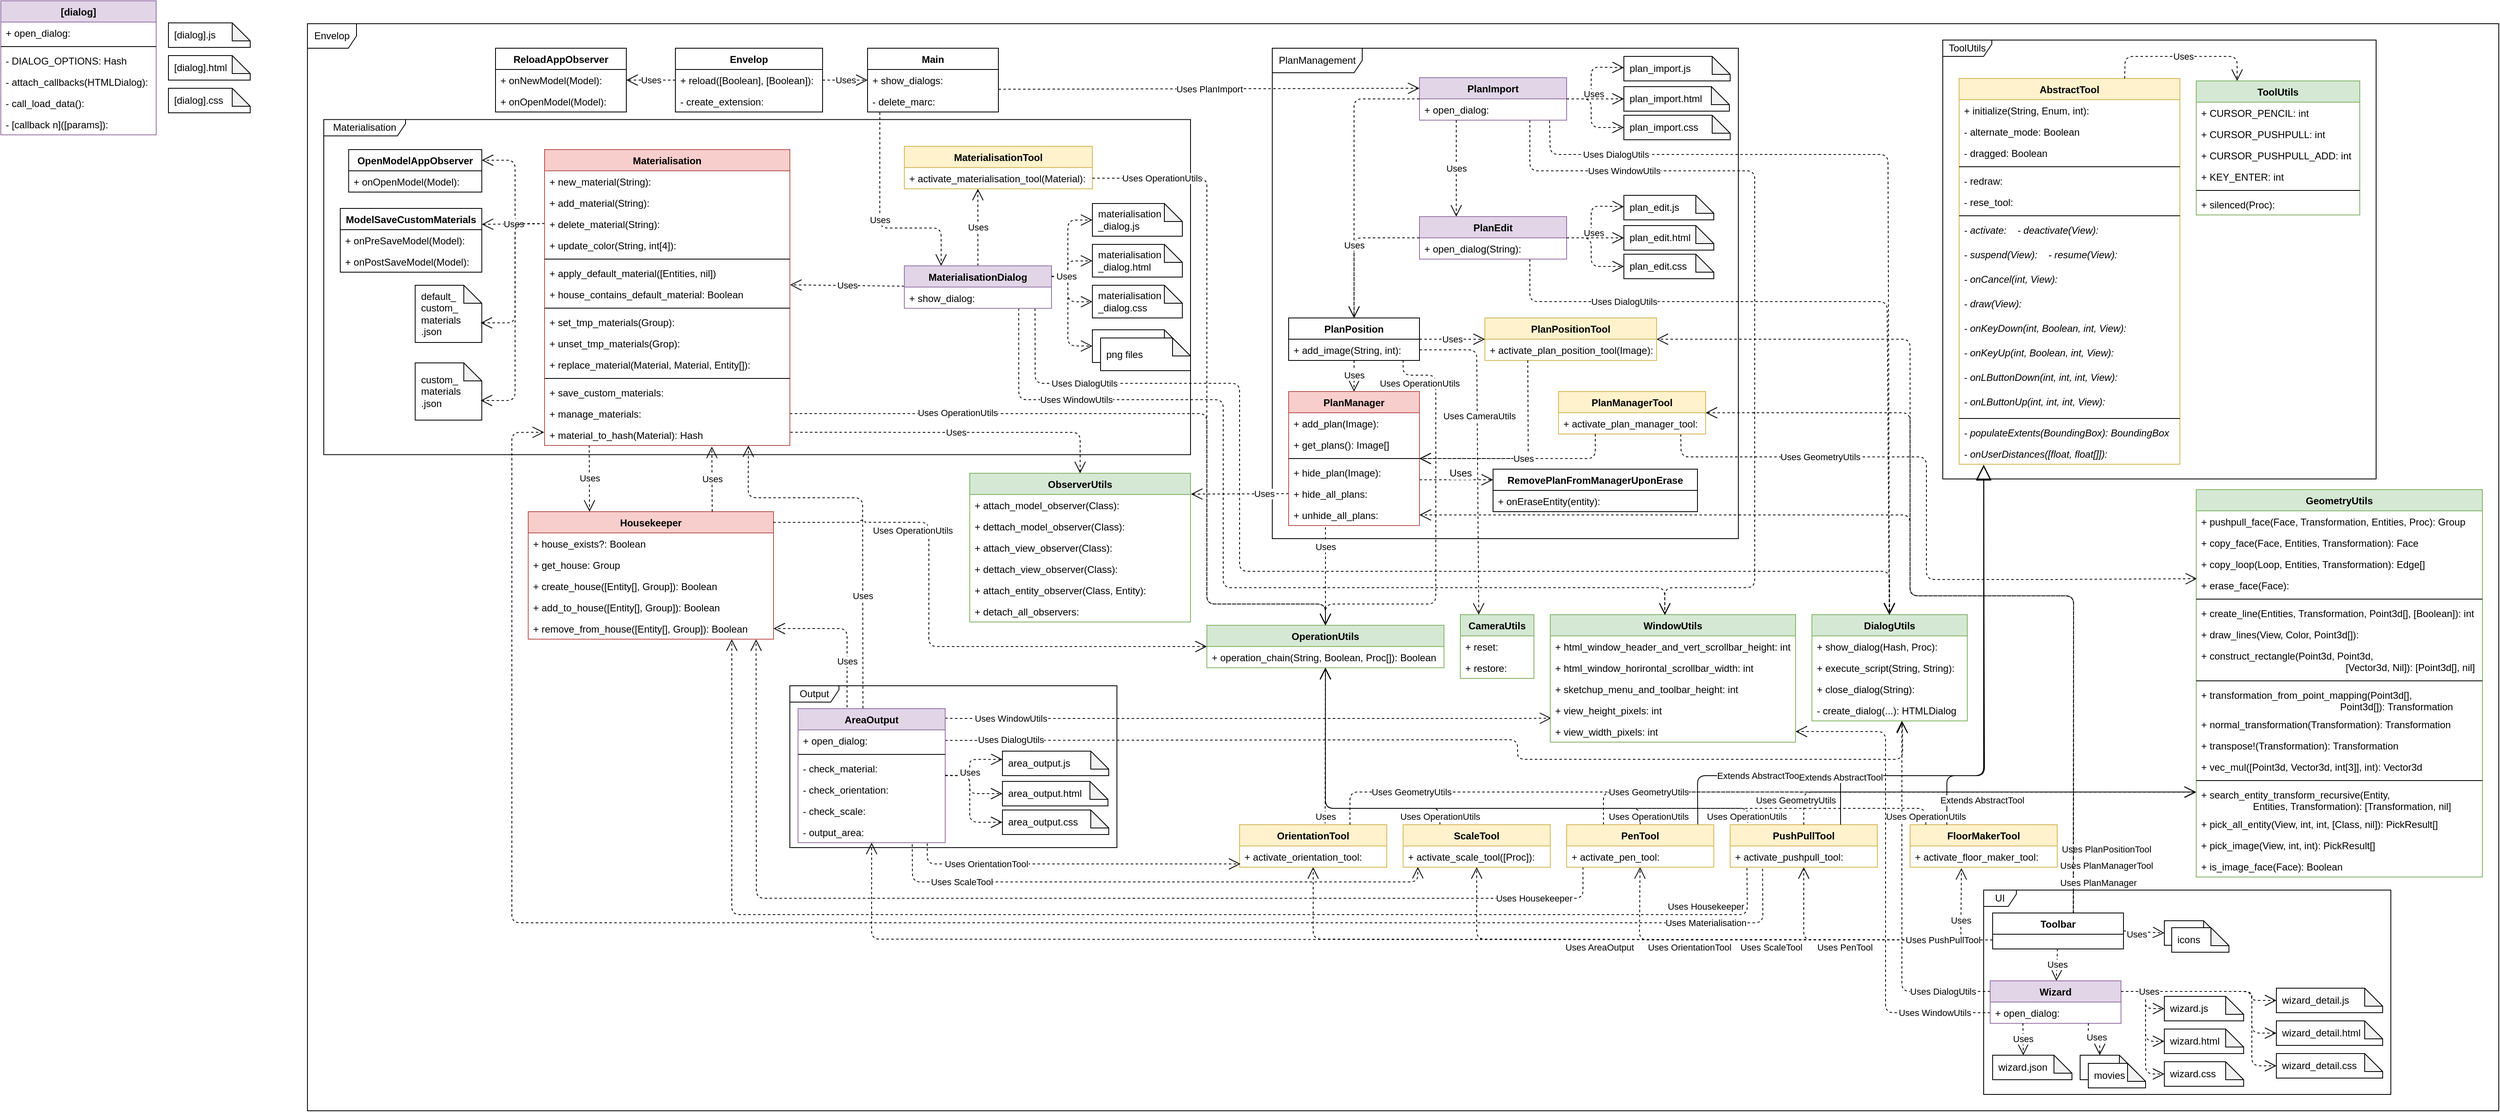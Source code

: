 <mxfile version="12.8.8" type="google"><diagram id="PgLj4-i3rfOG6xKtkIJc" name="Page-1"><mxGraphModel dx="2002" dy="1522" grid="1" gridSize="10" guides="1" tooltips="1" connect="1" arrows="1" fold="1" page="1" pageScale="1" pageWidth="827" pageHeight="1169" math="0" shadow="0"><root><mxCell id="0"/><mxCell id="1" parent="0"/><mxCell id="Vl52c3GgHdrnN8btZOds-58" value="PlanManagement" style="shape=umlFrame;whiteSpace=wrap;html=1;width=110;height=30;" parent="1" vertex="1"><mxGeometry x="220" y="-1030" width="570" height="600" as="geometry"/></mxCell><mxCell id="5riIIXfRE9IKgHv85LAy-2" value="Envelop" style="shape=umlFrame;whiteSpace=wrap;html=1;width=60;height=30;" parent="1" vertex="1"><mxGeometry x="-960" y="-1060" width="2680" height="1330" as="geometry"/></mxCell><mxCell id="5riIIXfRE9IKgHv85LAy-3" value="Housekeeper" style="swimlane;fontStyle=1;align=center;verticalAlign=top;childLayout=stackLayout;horizontal=1;startSize=26;horizontalStack=0;resizeParent=1;resizeParentMax=0;resizeLast=0;collapsible=1;marginBottom=0;fillColor=#f8cecc;strokeColor=#b85450;" parent="1" vertex="1"><mxGeometry x="-690" y="-463" width="300" height="156" as="geometry"/></mxCell><mxCell id="Pqfbw3yMUxc9-j3CmikF-81" value="+ house_exists?: Boolean" style="text;strokeColor=none;fillColor=none;align=left;verticalAlign=top;spacingLeft=4;spacingRight=4;overflow=hidden;rotatable=0;points=[[0,0.5],[1,0.5]];portConstraint=eastwest;" parent="5riIIXfRE9IKgHv85LAy-3" vertex="1"><mxGeometry y="26" width="300" height="26" as="geometry"/></mxCell><mxCell id="Pqfbw3yMUxc9-j3CmikF-82" value="+ get_house: Group" style="text;strokeColor=none;fillColor=none;align=left;verticalAlign=top;spacingLeft=4;spacingRight=4;overflow=hidden;rotatable=0;points=[[0,0.5],[1,0.5]];portConstraint=eastwest;" parent="5riIIXfRE9IKgHv85LAy-3" vertex="1"><mxGeometry y="52" width="300" height="26" as="geometry"/></mxCell><mxCell id="Pqfbw3yMUxc9-j3CmikF-83" value="+ create_house([Entity[], Group]): Boolean" style="text;strokeColor=none;fillColor=none;align=left;verticalAlign=top;spacingLeft=4;spacingRight=4;overflow=hidden;rotatable=0;points=[[0,0.5],[1,0.5]];portConstraint=eastwest;" parent="5riIIXfRE9IKgHv85LAy-3" vertex="1"><mxGeometry y="78" width="300" height="26" as="geometry"/></mxCell><mxCell id="Pqfbw3yMUxc9-j3CmikF-84" value="+ add_to_house([Entity[], Group]): Boolean" style="text;strokeColor=none;fillColor=none;align=left;verticalAlign=top;spacingLeft=4;spacingRight=4;overflow=hidden;rotatable=0;points=[[0,0.5],[1,0.5]];portConstraint=eastwest;" parent="5riIIXfRE9IKgHv85LAy-3" vertex="1"><mxGeometry y="104" width="300" height="26" as="geometry"/></mxCell><mxCell id="Pqfbw3yMUxc9-j3CmikF-85" value="+ remove_from_house([Entity[], Group]): Boolean" style="text;strokeColor=none;fillColor=none;align=left;verticalAlign=top;spacingLeft=4;spacingRight=4;overflow=hidden;rotatable=0;points=[[0,0.5],[1,0.5]];portConstraint=eastwest;" parent="5riIIXfRE9IKgHv85LAy-3" vertex="1"><mxGeometry y="130" width="300" height="26" as="geometry"/></mxCell><mxCell id="5riIIXfRE9IKgHv85LAy-11" value="FloorMakerTool" style="swimlane;fontStyle=1;align=center;verticalAlign=top;childLayout=stackLayout;horizontal=1;startSize=26;horizontalStack=0;resizeParent=1;resizeParentMax=0;resizeLast=0;collapsible=1;marginBottom=0;fillColor=#fff2cc;strokeColor=#d6b656;" parent="1" vertex="1"><mxGeometry x="1000" y="-80" width="180" height="52" as="geometry"/></mxCell><mxCell id="5riIIXfRE9IKgHv85LAy-15" value="+ activate_floor_maker_tool:" style="text;strokeColor=none;fillColor=none;align=left;verticalAlign=top;spacingLeft=4;spacingRight=4;overflow=hidden;rotatable=0;points=[[0,0.5],[1,0.5]];portConstraint=eastwest;" parent="5riIIXfRE9IKgHv85LAy-11" vertex="1"><mxGeometry y="26" width="180" height="26" as="geometry"/></mxCell><mxCell id="5riIIXfRE9IKgHv85LAy-22" value="Extends AbstractTool" style="endArrow=block;endSize=16;endFill=0;html=1;exitX=0.25;exitY=0;exitDx=0;exitDy=0;entryX=0.111;entryY=1.051;entryDx=0;entryDy=0;entryPerimeter=0;" parent="1" source="5riIIXfRE9IKgHv85LAy-11" target="Vl52c3GgHdrnN8btZOds-185" edge="1"><mxGeometry x="-0.575" y="-30" width="160" relative="1" as="geometry"><mxPoint x="360" y="110" as="sourcePoint"/><mxPoint x="520" y="110" as="targetPoint"/><Array as="points"><mxPoint x="1045" y="-140"/><mxPoint x="1091" y="-140"/></Array><mxPoint as="offset"/></mxGeometry></mxCell><mxCell id="5riIIXfRE9IKgHv85LAy-24" value="OperationUtils" style="swimlane;fontStyle=1;align=center;verticalAlign=top;childLayout=stackLayout;horizontal=1;startSize=26;horizontalStack=0;resizeParent=1;resizeParentMax=0;resizeLast=0;collapsible=1;marginBottom=0;fillColor=#d5e8d4;strokeColor=#82b366;" parent="1" vertex="1"><mxGeometry x="140" y="-324" width="290" height="52" as="geometry"/></mxCell><mxCell id="5riIIXfRE9IKgHv85LAy-27" value="+ operation_chain(String, Boolean, Proc[]): Boolean" style="text;strokeColor=none;fillColor=none;align=left;verticalAlign=top;spacingLeft=4;spacingRight=4;overflow=hidden;rotatable=0;points=[[0,0.5],[1,0.5]];portConstraint=eastwest;" parent="5riIIXfRE9IKgHv85LAy-24" vertex="1"><mxGeometry y="26" width="290" height="26" as="geometry"/></mxCell><mxCell id="Pqfbw3yMUxc9-j3CmikF-79" value="Uses" style="endArrow=open;endSize=12;dashed=1;html=1;exitX=0.182;exitY=0.997;exitDx=0;exitDy=0;entryX=0.25;entryY=0;entryDx=0;entryDy=0;exitPerimeter=0;" parent="1" source="Pqfbw3yMUxc9-j3CmikF-76" target="5riIIXfRE9IKgHv85LAy-3" edge="1"><mxGeometry width="160" relative="1" as="geometry"><mxPoint x="-10" y="390" as="sourcePoint"/><mxPoint x="150" y="390" as="targetPoint"/></mxGeometry></mxCell><mxCell id="Pqfbw3yMUxc9-j3CmikF-80" value="Uses" style="endArrow=open;endSize=12;dashed=1;html=1;entryX=0.682;entryY=1.057;entryDx=0;entryDy=0;exitX=0.75;exitY=0;exitDx=0;exitDy=0;entryPerimeter=0;" parent="1" source="5riIIXfRE9IKgHv85LAy-3" target="Pqfbw3yMUxc9-j3CmikF-76" edge="1"><mxGeometry width="160" relative="1" as="geometry"><mxPoint x="-10" y="390" as="sourcePoint"/><mxPoint x="150" y="390" as="targetPoint"/></mxGeometry></mxCell><mxCell id="Pqfbw3yMUxc9-j3CmikF-106" value="OrientationTool" style="swimlane;fontStyle=1;align=center;verticalAlign=top;childLayout=stackLayout;horizontal=1;startSize=26;horizontalStack=0;resizeParent=1;resizeParentMax=0;resizeLast=0;collapsible=1;marginBottom=0;fillColor=#fff2cc;strokeColor=#d6b656;" parent="1" vertex="1"><mxGeometry x="180" y="-80" width="180" height="52" as="geometry"/></mxCell><mxCell id="Pqfbw3yMUxc9-j3CmikF-107" value="+ activate_orientation_tool:" style="text;strokeColor=none;fillColor=none;align=left;verticalAlign=top;spacingLeft=4;spacingRight=4;overflow=hidden;rotatable=0;points=[[0,0.5],[1,0.5]];portConstraint=eastwest;" parent="Pqfbw3yMUxc9-j3CmikF-106" vertex="1"><mxGeometry y="26" width="180" height="26" as="geometry"/></mxCell><mxCell id="Pqfbw3yMUxc9-j3CmikF-110" value="Uses GeometryUtils" style="endArrow=open;endSize=12;dashed=1;html=1;exitX=0.75;exitY=0;exitDx=0;exitDy=0;entryX=-0.001;entryY=0.279;entryDx=0;entryDy=0;entryPerimeter=0;" parent="1" source="Pqfbw3yMUxc9-j3CmikF-106" target="Vl52c3GgHdrnN8btZOds-140" edge="1"><mxGeometry x="-0.786" width="160" relative="1" as="geometry"><mxPoint x="610" y="210" as="sourcePoint"/><mxPoint x="1350" y="-110" as="targetPoint"/><Array as="points"><mxPoint x="315" y="-120"/></Array><mxPoint as="offset"/></mxGeometry></mxCell><mxCell id="Pqfbw3yMUxc9-j3CmikF-111" value="Uses" style="endArrow=open;endSize=12;dashed=1;html=1;exitX=0.581;exitY=-0.032;exitDx=0;exitDy=0;exitPerimeter=0;" parent="1" source="Pqfbw3yMUxc9-j3CmikF-106" target="5riIIXfRE9IKgHv85LAy-24" edge="1"><mxGeometry x="-0.912" width="160" relative="1" as="geometry"><mxPoint x="759.667" y="140" as="sourcePoint"/><mxPoint x="1015.333" y="-198" as="targetPoint"/><mxPoint as="offset"/></mxGeometry></mxCell><mxCell id="Pqfbw3yMUxc9-j3CmikF-114" value="Uses GeometryUtils" style="endArrow=open;endSize=12;dashed=1;html=1;exitX=0.25;exitY=0;exitDx=0;exitDy=0;entryX=0;entryY=0.283;entryDx=0;entryDy=0;entryPerimeter=0;" parent="1" source="Pqfbw3yMUxc9-j3CmikF-112" edge="1" target="Vl52c3GgHdrnN8btZOds-140"><mxGeometry x="-0.752" width="160" relative="1" as="geometry"><mxPoint x="789.033" y="112" as="sourcePoint"/><mxPoint x="1350" y="-120" as="targetPoint"/><Array as="points"><mxPoint x="625" y="-120"/></Array><mxPoint as="offset"/></mxGeometry></mxCell><mxCell id="Pqfbw3yMUxc9-j3CmikF-116" value="Uses Housekeeper" style="endArrow=open;endSize=12;dashed=1;html=1;exitX=0.111;exitY=0.996;exitDx=0;exitDy=0;exitPerimeter=0;entryX=0.929;entryY=1.009;entryDx=0;entryDy=0;entryPerimeter=0;" parent="1" source="Pqfbw3yMUxc9-j3CmikF-113" target="Pqfbw3yMUxc9-j3CmikF-85" edge="1"><mxGeometry x="-0.856" width="160" relative="1" as="geometry"><mxPoint x="925" y="50" as="sourcePoint"/><mxPoint x="1033.182" y="-188.0" as="targetPoint"/><Array as="points"><mxPoint x="600" y="10"/><mxPoint x="-411" y="10"/></Array><mxPoint as="offset"/></mxGeometry></mxCell><mxCell id="Pqfbw3yMUxc9-j3CmikF-117" value="Uses OperationUtils" style="endArrow=open;endSize=12;dashed=1;html=1;" parent="1" source="Pqfbw3yMUxc9-j3CmikF-112" target="5riIIXfRE9IKgHv85LAy-24" edge="1"><mxGeometry x="-0.965" y="-10" width="160" relative="1" as="geometry"><mxPoint x="935" y="60" as="sourcePoint"/><mxPoint x="1043.182" y="-178.0" as="targetPoint"/><Array as="points"><mxPoint x="670" y="-100"/><mxPoint x="285" y="-100"/><mxPoint x="285" y="-240"/></Array><mxPoint as="offset"/></mxGeometry></mxCell><mxCell id="Pqfbw3yMUxc9-j3CmikF-119" value="PushPullTool" style="swimlane;fontStyle=1;align=center;verticalAlign=top;childLayout=stackLayout;horizontal=1;startSize=26;horizontalStack=0;resizeParent=1;resizeParentMax=0;resizeLast=0;collapsible=1;marginBottom=0;fillColor=#fff2cc;strokeColor=#d6b656;" parent="1" vertex="1"><mxGeometry x="780" y="-80" width="180" height="52" as="geometry"/></mxCell><mxCell id="Pqfbw3yMUxc9-j3CmikF-120" value="+ activate_pushpull_tool:" style="text;strokeColor=none;fillColor=none;align=left;verticalAlign=top;spacingLeft=4;spacingRight=4;overflow=hidden;rotatable=0;points=[[0,0.5],[1,0.5]];portConstraint=eastwest;" parent="Pqfbw3yMUxc9-j3CmikF-119" vertex="1"><mxGeometry y="26" width="180" height="26" as="geometry"/></mxCell><mxCell id="Pqfbw3yMUxc9-j3CmikF-121" value="Uses GeometryUtils" style="endArrow=open;endSize=12;dashed=1;html=1;entryX=-0.001;entryY=0.279;entryDx=0;entryDy=0;entryPerimeter=0;" parent="1" source="Pqfbw3yMUxc9-j3CmikF-119" edge="1" target="Vl52c3GgHdrnN8btZOds-140"><mxGeometry x="-0.885" y="10" width="160" relative="1" as="geometry"><mxPoint x="915" y="40" as="sourcePoint"/><mxPoint x="1350" y="-119" as="targetPoint"/><Array as="points"><mxPoint x="870" y="-120"/></Array><mxPoint as="offset"/></mxGeometry></mxCell><mxCell id="Pqfbw3yMUxc9-j3CmikF-122" value="Uses OperationUtils" style="endArrow=open;endSize=12;dashed=1;html=1;exitX=0.12;exitY=-0.044;exitDx=0;exitDy=0;exitPerimeter=0;" parent="1" source="Pqfbw3yMUxc9-j3CmikF-119" target="5riIIXfRE9IKgHv85LAy-24" edge="1"><mxGeometry x="-0.978" y="2" width="160" relative="1" as="geometry"><mxPoint x="973.958" y="177" as="sourcePoint"/><mxPoint x="1031.042" y="-198.0" as="targetPoint"/><Array as="points"><mxPoint x="802" y="-100"/><mxPoint x="285" y="-100"/><mxPoint x="285" y="-240"/></Array><mxPoint as="offset"/></mxGeometry></mxCell><mxCell id="Pqfbw3yMUxc9-j3CmikF-123" value="Uses Housekeeper" style="endArrow=open;endSize=12;dashed=1;html=1;entryX=0.83;entryY=1.009;entryDx=0;entryDy=0;entryPerimeter=0;exitX=0.114;exitY=1.038;exitDx=0;exitDy=0;exitPerimeter=0;" parent="1" source="Pqfbw3yMUxc9-j3CmikF-120" target="Pqfbw3yMUxc9-j3CmikF-85" edge="1"><mxGeometry x="-0.868" y="-10" width="160" relative="1" as="geometry"><mxPoint x="957.66" y="177" as="sourcePoint"/><mxPoint x="755" y="-250" as="targetPoint"/><Array as="points"><mxPoint x="801" y="30"/><mxPoint x="-441" y="30"/></Array><mxPoint as="offset"/></mxGeometry></mxCell><mxCell id="Pqfbw3yMUxc9-j3CmikF-124" value="Uses Materialisation" style="endArrow=open;endSize=12;dashed=1;html=1;entryX=-0.002;entryY=0.38;entryDx=0;entryDy=0;exitX=0.22;exitY=1.071;exitDx=0;exitDy=0;exitPerimeter=0;entryPerimeter=0;" parent="1" source="Pqfbw3yMUxc9-j3CmikF-120" target="Pqfbw3yMUxc9-j3CmikF-76" edge="1"><mxGeometry x="-0.878" width="160" relative="1" as="geometry"><mxPoint x="880" y="195.5" as="sourcePoint"/><mxPoint x="340" y="150.5" as="targetPoint"/><Array as="points"><mxPoint x="820" y="40"/><mxPoint x="-600" y="40"/><mxPoint x="-710" y="40"/><mxPoint x="-710" y="-560"/></Array><mxPoint as="offset"/></mxGeometry></mxCell><mxCell id="Pqfbw3yMUxc9-j3CmikF-125" value="Extends AbstractTool" style="endArrow=block;endSize=16;endFill=0;html=1;entryX=0.112;entryY=1.038;entryDx=0;entryDy=0;entryPerimeter=0;exitX=0.891;exitY=0.013;exitDx=0;exitDy=0;exitPerimeter=0;" parent="1" source="Pqfbw3yMUxc9-j3CmikF-112" target="Vl52c3GgHdrnN8btZOds-185" edge="1"><mxGeometry x="-0.657" width="160" relative="1" as="geometry"><mxPoint x="740" y="-82" as="sourcePoint"/><mxPoint x="564" y="-168" as="targetPoint"/><Array as="points"><mxPoint x="740" y="-140"/><mxPoint x="1090" y="-140"/></Array><mxPoint as="offset"/></mxGeometry></mxCell><mxCell id="Pqfbw3yMUxc9-j3CmikF-133" value="Uses OperationUtils" style="endArrow=open;endSize=12;dashed=1;html=1;exitX=0.25;exitY=0;exitDx=0;exitDy=0;" parent="1" source="Pqfbw3yMUxc9-j3CmikF-126" target="5riIIXfRE9IKgHv85LAy-24" edge="1"><mxGeometry x="-0.94" width="160" relative="1" as="geometry"><mxPoint x="890" y="299.266" as="sourcePoint"/><mxPoint x="340" y="172.557" as="targetPoint"/><Array as="points"><mxPoint x="425" y="-100"/><mxPoint x="285" y="-100"/></Array><mxPoint as="offset"/></mxGeometry></mxCell><mxCell id="Pqfbw3yMUxc9-j3CmikF-112" value="PenTool" style="swimlane;fontStyle=1;align=center;verticalAlign=top;childLayout=stackLayout;horizontal=1;startSize=26;horizontalStack=0;resizeParent=1;resizeParentMax=0;resizeLast=0;collapsible=1;marginBottom=0;fillColor=#fff2cc;strokeColor=#d6b656;" parent="1" vertex="1"><mxGeometry x="580" y="-80" width="180" height="52" as="geometry"/></mxCell><mxCell id="Pqfbw3yMUxc9-j3CmikF-113" value="+ activate_pen_tool:" style="text;strokeColor=none;fillColor=none;align=left;verticalAlign=top;spacingLeft=4;spacingRight=4;overflow=hidden;rotatable=0;points=[[0,0.5],[1,0.5]];portConstraint=eastwest;" parent="Pqfbw3yMUxc9-j3CmikF-112" vertex="1"><mxGeometry y="26" width="180" height="26" as="geometry"/></mxCell><mxCell id="Pqfbw3yMUxc9-j3CmikF-134" value="Extends AbstractTool" style="endArrow=block;endSize=16;endFill=0;html=1;exitX=0.75;exitY=0;exitDx=0;exitDy=0;entryX=0.111;entryY=1.026;entryDx=0;entryDy=0;entryPerimeter=0;" parent="1" source="Pqfbw3yMUxc9-j3CmikF-119" target="Vl52c3GgHdrnN8btZOds-185" edge="1"><mxGeometry x="-0.811" width="160" relative="1" as="geometry"><mxPoint x="481.902" y="180" as="sourcePoint"/><mxPoint x="508.098" y="-178" as="targetPoint"/><Array as="points"><mxPoint x="915" y="-140"/><mxPoint x="1090" y="-140"/></Array><mxPoint as="offset"/></mxGeometry></mxCell><mxCell id="Pqfbw3yMUxc9-j3CmikF-152" value="DialogUtils" style="swimlane;fontStyle=1;align=center;verticalAlign=top;childLayout=stackLayout;horizontal=1;startSize=26;horizontalStack=0;resizeParent=1;resizeParentMax=0;resizeLast=0;collapsible=1;marginBottom=0;fillColor=#d5e8d4;strokeColor=#82b366;" parent="1" vertex="1"><mxGeometry x="880" y="-337" width="190" height="130" as="geometry"/></mxCell><mxCell id="Vl52c3GgHdrnN8btZOds-132" value="+ show_dialog(Hash, Proc):" style="text;strokeColor=none;fillColor=none;align=left;verticalAlign=top;spacingLeft=4;spacingRight=4;overflow=hidden;rotatable=0;points=[[0,0.5],[1,0.5]];portConstraint=eastwest;" parent="Pqfbw3yMUxc9-j3CmikF-152" vertex="1"><mxGeometry y="26" width="190" height="26" as="geometry"/></mxCell><mxCell id="Vl52c3GgHdrnN8btZOds-133" value="+ execute_script(String, String):" style="text;strokeColor=none;fillColor=none;align=left;verticalAlign=top;spacingLeft=4;spacingRight=4;overflow=hidden;rotatable=0;points=[[0,0.5],[1,0.5]];portConstraint=eastwest;" parent="Pqfbw3yMUxc9-j3CmikF-152" vertex="1"><mxGeometry y="52" width="190" height="26" as="geometry"/></mxCell><mxCell id="Vl52c3GgHdrnN8btZOds-130" value="+ close_dialog(String):" style="text;strokeColor=none;fillColor=none;align=left;verticalAlign=top;spacingLeft=4;spacingRight=4;overflow=hidden;rotatable=0;points=[[0,0.5],[1,0.5]];portConstraint=eastwest;" parent="Pqfbw3yMUxc9-j3CmikF-152" vertex="1"><mxGeometry y="78" width="190" height="26" as="geometry"/></mxCell><mxCell id="Vl52c3GgHdrnN8btZOds-134" value="- create_dialog(...): HTMLDialog" style="text;strokeColor=none;fillColor=none;align=left;verticalAlign=top;spacingLeft=4;spacingRight=4;overflow=hidden;rotatable=0;points=[[0,0.5],[1,0.5]];portConstraint=eastwest;" parent="Pqfbw3yMUxc9-j3CmikF-152" vertex="1"><mxGeometry y="104" width="190" height="26" as="geometry"/></mxCell><mxCell id="Pqfbw3yMUxc9-j3CmikF-153" value="Uses DialogUtils" style="endArrow=open;endSize=12;dashed=1;html=1;entryX=0.582;entryY=1.032;entryDx=0;entryDy=0;entryPerimeter=0;" parent="1" source="Pqfbw3yMUxc9-j3CmikF-137" target="Vl52c3GgHdrnN8btZOds-134" edge="1"><mxGeometry x="-0.871" y="1" width="160" relative="1" as="geometry"><mxPoint x="977.682" y="-30" as="sourcePoint"/><mxPoint x="1027.318" y="-198" as="targetPoint"/><Array as="points"><mxPoint x="520" y="-184"/><mxPoint x="520" y="-160"/><mxPoint x="900" y="-160"/><mxPoint x="991" y="-160"/></Array><mxPoint as="offset"/></mxGeometry></mxCell><mxCell id="Pqfbw3yMUxc9-j3CmikF-155" value="Uses WindowUtils" style="endArrow=open;endSize=12;dashed=1;html=1;exitX=1;exitY=0.071;exitDx=0;exitDy=0;exitPerimeter=0;entryX=0.004;entryY=-0.128;entryDx=0;entryDy=0;entryPerimeter=0;" parent="1" source="Pqfbw3yMUxc9-j3CmikF-136" target="Vl52c3GgHdrnN8btZOds-200" edge="1"><mxGeometry x="-0.784" width="160" relative="1" as="geometry"><mxPoint x="1244.643" y="170" as="sourcePoint"/><mxPoint x="1420" y="-50" as="targetPoint"/><Array as="points"><mxPoint x="-170" y="-210"/><mxPoint x="520" y="-210"/></Array><mxPoint as="offset"/></mxGeometry></mxCell><mxCell id="Pqfbw3yMUxc9-j3CmikF-156" value="WindowUtils" style="swimlane;fontStyle=1;align=center;verticalAlign=top;childLayout=stackLayout;horizontal=1;startSize=26;horizontalStack=0;resizeParent=1;resizeParentMax=0;resizeLast=0;collapsible=1;marginBottom=0;fillColor=#d5e8d4;strokeColor=#82b366;" parent="1" vertex="1"><mxGeometry x="560" y="-337" width="300" height="156" as="geometry"/></mxCell><mxCell id="Vl52c3GgHdrnN8btZOds-198" value="+ html_window_header_and_vert_scrollbar_height: int" style="text;strokeColor=none;fillColor=none;align=left;verticalAlign=top;spacingLeft=4;spacingRight=4;overflow=hidden;rotatable=0;points=[[0,0.5],[1,0.5]];portConstraint=eastwest;" parent="Pqfbw3yMUxc9-j3CmikF-156" vertex="1"><mxGeometry y="26" width="300" height="26" as="geometry"/></mxCell><mxCell id="Vl52c3GgHdrnN8btZOds-199" value="+ html_window_horirontal_scrollbar_width: int" style="text;strokeColor=none;fillColor=none;align=left;verticalAlign=top;spacingLeft=4;spacingRight=4;overflow=hidden;rotatable=0;points=[[0,0.5],[1,0.5]];portConstraint=eastwest;" parent="Pqfbw3yMUxc9-j3CmikF-156" vertex="1"><mxGeometry y="52" width="300" height="26" as="geometry"/></mxCell><mxCell id="Vl52c3GgHdrnN8btZOds-197" value="+ sketchup_menu_and_toolbar_height: int" style="text;strokeColor=none;fillColor=none;align=left;verticalAlign=top;spacingLeft=4;spacingRight=4;overflow=hidden;rotatable=0;points=[[0,0.5],[1,0.5]];portConstraint=eastwest;" parent="Pqfbw3yMUxc9-j3CmikF-156" vertex="1"><mxGeometry y="78" width="300" height="26" as="geometry"/></mxCell><mxCell id="Vl52c3GgHdrnN8btZOds-201" value="+ view_height_pixels: int" style="text;strokeColor=none;fillColor=none;align=left;verticalAlign=top;spacingLeft=4;spacingRight=4;overflow=hidden;rotatable=0;points=[[0,0.5],[1,0.5]];portConstraint=eastwest;" parent="Pqfbw3yMUxc9-j3CmikF-156" vertex="1"><mxGeometry y="104" width="300" height="26" as="geometry"/></mxCell><mxCell id="Vl52c3GgHdrnN8btZOds-200" value="+ view_width_pixels: int" style="text;strokeColor=none;fillColor=none;align=left;verticalAlign=top;spacingLeft=4;spacingRight=4;overflow=hidden;rotatable=0;points=[[0,0.5],[1,0.5]];portConstraint=eastwest;" parent="Pqfbw3yMUxc9-j3CmikF-156" vertex="1"><mxGeometry y="130" width="300" height="26" as="geometry"/></mxCell><mxCell id="Pqfbw3yMUxc9-j3CmikF-158" value="Uses OrientationTool" style="endArrow=open;endSize=12;dashed=1;html=1;entryX=0.006;entryY=0.846;entryDx=0;entryDy=0;exitX=0.878;exitY=1.038;exitDx=0;exitDy=0;exitPerimeter=0;entryPerimeter=0;" parent="1" source="Pqfbw3yMUxc9-j3CmikF-145" target="Pqfbw3yMUxc9-j3CmikF-107" edge="1"><mxGeometry x="-0.525" width="160" relative="1" as="geometry"><mxPoint x="1292.878" y="170" as="sourcePoint"/><mxPoint x="1575.063" y="-198" as="targetPoint"/><Array as="points"><mxPoint x="-202" y="-32"/></Array><mxPoint as="offset"/></mxGeometry></mxCell><mxCell id="Pqfbw3yMUxc9-j3CmikF-159" value="Uses ScaleTool" style="endArrow=open;endSize=12;dashed=1;html=1;exitX=0.776;exitY=1.071;exitDx=0;exitDy=0;exitPerimeter=0;entryX=0.1;entryY=0.987;entryDx=0;entryDy=0;entryPerimeter=0;" parent="1" source="Pqfbw3yMUxc9-j3CmikF-145" target="Pqfbw3yMUxc9-j3CmikF-127" edge="1"><mxGeometry x="-0.689" width="160" relative="1" as="geometry"><mxPoint x="1302.878" y="180" as="sourcePoint"/><mxPoint x="1017.037" y="22" as="targetPoint"/><Array as="points"><mxPoint x="-220" y="-10"/><mxPoint x="398" y="-10"/></Array><mxPoint as="offset"/></mxGeometry></mxCell><mxCell id="Pqfbw3yMUxc9-j3CmikF-160" value="Uses" style="endArrow=open;endSize=12;dashed=1;html=1;entryX=0.831;entryY=1;entryDx=0;entryDy=0;entryPerimeter=0;exitX=0.441;exitY=-0.002;exitDx=0;exitDy=0;exitPerimeter=0;" parent="1" source="Pqfbw3yMUxc9-j3CmikF-136" target="Pqfbw3yMUxc9-j3CmikF-76" edge="1"><mxGeometry x="-0.404" width="160" relative="1" as="geometry"><mxPoint x="1146.719" y="170" as="sourcePoint"/><mxPoint x="996.406" y="22" as="targetPoint"/><Array as="points"><mxPoint x="-281" y="-480"/><mxPoint x="-421" y="-480"/></Array><mxPoint as="offset"/></mxGeometry></mxCell><mxCell id="Pqfbw3yMUxc9-j3CmikF-161" value="Uses" style="endArrow=open;endSize=12;dashed=1;html=1;entryX=1;entryY=0.5;entryDx=0;entryDy=0;exitX=0.333;exitY=-0.009;exitDx=0;exitDy=0;exitPerimeter=0;" parent="1" source="Pqfbw3yMUxc9-j3CmikF-136" target="Pqfbw3yMUxc9-j3CmikF-85" edge="1"><mxGeometry x="-0.394" width="160" relative="1" as="geometry"><mxPoint x="1140" y="271.298" as="sourcePoint"/><mxPoint x="340" y="442.837" as="targetPoint"/><Array as="points"><mxPoint x="-300" y="-320"/></Array><mxPoint as="offset"/></mxGeometry></mxCell><mxCell id="Pqfbw3yMUxc9-j3CmikF-163" value="CameraUtils" style="swimlane;fontStyle=1;align=center;verticalAlign=top;childLayout=stackLayout;horizontal=1;startSize=26;horizontalStack=0;resizeParent=1;resizeParentMax=0;resizeLast=0;collapsible=1;marginBottom=0;fillColor=#d5e8d4;strokeColor=#82b366;" parent="1" vertex="1"><mxGeometry x="450" y="-337" width="90" height="78" as="geometry"/></mxCell><mxCell id="Vl52c3GgHdrnN8btZOds-128" value="+ reset:" style="text;strokeColor=none;fillColor=none;align=left;verticalAlign=top;spacingLeft=4;spacingRight=4;overflow=hidden;rotatable=0;points=[[0,0.5],[1,0.5]];portConstraint=eastwest;" parent="Pqfbw3yMUxc9-j3CmikF-163" vertex="1"><mxGeometry y="26" width="90" height="26" as="geometry"/></mxCell><mxCell id="Vl52c3GgHdrnN8btZOds-129" value="+ restore:" style="text;strokeColor=none;fillColor=none;align=left;verticalAlign=top;spacingLeft=4;spacingRight=4;overflow=hidden;rotatable=0;points=[[0,0.5],[1,0.5]];portConstraint=eastwest;" parent="Pqfbw3yMUxc9-j3CmikF-163" vertex="1"><mxGeometry y="52" width="90" height="26" as="geometry"/></mxCell><mxCell id="Pqfbw3yMUxc9-j3CmikF-164" value="ObserverUtils" style="swimlane;fontStyle=1;align=center;verticalAlign=top;childLayout=stackLayout;horizontal=1;startSize=26;horizontalStack=0;resizeParent=1;resizeParentMax=0;resizeLast=0;collapsible=1;marginBottom=0;fillColor=#d5e8d4;strokeColor=#82b366;" parent="1" vertex="1"><mxGeometry x="-150" y="-510" width="270" height="182" as="geometry"/></mxCell><mxCell id="Vl52c3GgHdrnN8btZOds-161" value="+ attach_model_observer(Class):" style="text;strokeColor=none;fillColor=none;align=left;verticalAlign=top;spacingLeft=4;spacingRight=4;overflow=hidden;rotatable=0;points=[[0,0.5],[1,0.5]];portConstraint=eastwest;" parent="Pqfbw3yMUxc9-j3CmikF-164" vertex="1"><mxGeometry y="26" width="270" height="26" as="geometry"/></mxCell><mxCell id="Vl52c3GgHdrnN8btZOds-160" value="+ dettach_model_observer(Class):" style="text;strokeColor=none;fillColor=none;align=left;verticalAlign=top;spacingLeft=4;spacingRight=4;overflow=hidden;rotatable=0;points=[[0,0.5],[1,0.5]];portConstraint=eastwest;" parent="Pqfbw3yMUxc9-j3CmikF-164" vertex="1"><mxGeometry y="52" width="270" height="26" as="geometry"/></mxCell><mxCell id="Vl52c3GgHdrnN8btZOds-159" value="+ attach_view_observer(Class):" style="text;strokeColor=none;fillColor=none;align=left;verticalAlign=top;spacingLeft=4;spacingRight=4;overflow=hidden;rotatable=0;points=[[0,0.5],[1,0.5]];portConstraint=eastwest;" parent="Pqfbw3yMUxc9-j3CmikF-164" vertex="1"><mxGeometry y="78" width="270" height="26" as="geometry"/></mxCell><mxCell id="Vl52c3GgHdrnN8btZOds-158" value="+ dettach_view_observer(Class):" style="text;strokeColor=none;fillColor=none;align=left;verticalAlign=top;spacingLeft=4;spacingRight=4;overflow=hidden;rotatable=0;points=[[0,0.5],[1,0.5]];portConstraint=eastwest;" parent="Pqfbw3yMUxc9-j3CmikF-164" vertex="1"><mxGeometry y="104" width="270" height="26" as="geometry"/></mxCell><mxCell id="Vl52c3GgHdrnN8btZOds-154" value="+ attach_entity_observer(Class, Entity):" style="text;strokeColor=none;fillColor=none;align=left;verticalAlign=top;spacingLeft=4;spacingRight=4;overflow=hidden;rotatable=0;points=[[0,0.5],[1,0.5]];portConstraint=eastwest;" parent="Pqfbw3yMUxc9-j3CmikF-164" vertex="1"><mxGeometry y="130" width="270" height="26" as="geometry"/></mxCell><mxCell id="Vl52c3GgHdrnN8btZOds-162" value="+ detach_all_observers:" style="text;strokeColor=none;fillColor=none;align=left;verticalAlign=top;spacingLeft=4;spacingRight=4;overflow=hidden;rotatable=0;points=[[0,0.5],[1,0.5]];portConstraint=eastwest;" parent="Pqfbw3yMUxc9-j3CmikF-164" vertex="1"><mxGeometry y="156" width="270" height="26" as="geometry"/></mxCell><mxCell id="Pqfbw3yMUxc9-j3CmikF-166" value="Uses" style="endArrow=open;endSize=12;dashed=1;html=1;exitX=1.002;exitY=0.381;exitDx=0;exitDy=0;exitPerimeter=0;" parent="1" source="Pqfbw3yMUxc9-j3CmikF-76" target="Pqfbw3yMUxc9-j3CmikF-164" edge="1"><mxGeometry width="160" relative="1" as="geometry"><mxPoint x="296.302" y="294" as="sourcePoint"/><mxPoint x="693.984" y="-198" as="targetPoint"/><Array as="points"><mxPoint x="-15" y="-560"/></Array></mxGeometry></mxCell><mxCell id="Vl52c3GgHdrnN8btZOds-2" value="" style="group" parent="1" vertex="1" connectable="0"><mxGeometry x="-370" y="-250" width="400" height="198" as="geometry"/></mxCell><mxCell id="Vl52c3GgHdrnN8btZOds-1" value="Output" style="shape=umlFrame;whiteSpace=wrap;html=1;width=60;height=20;" parent="Vl52c3GgHdrnN8btZOds-2" vertex="1"><mxGeometry width="400" height="198" as="geometry"/></mxCell><mxCell id="Pqfbw3yMUxc9-j3CmikF-136" value="AreaOutput" style="swimlane;fontStyle=1;align=center;verticalAlign=top;childLayout=stackLayout;horizontal=1;startSize=26;horizontalStack=0;resizeParent=1;resizeParentMax=0;resizeLast=0;collapsible=1;marginBottom=0;fillColor=#e1d5e7;strokeColor=#9673a6;" parent="Vl52c3GgHdrnN8btZOds-2" vertex="1"><mxGeometry x="10" y="28" width="180" height="164" as="geometry"/></mxCell><mxCell id="Pqfbw3yMUxc9-j3CmikF-137" value="+ open_dialog:" style="text;strokeColor=none;fillColor=none;align=left;verticalAlign=top;spacingLeft=4;spacingRight=4;overflow=hidden;rotatable=0;points=[[0,0.5],[1,0.5]];portConstraint=eastwest;" parent="Pqfbw3yMUxc9-j3CmikF-136" vertex="1"><mxGeometry y="26" width="180" height="26" as="geometry"/></mxCell><mxCell id="Pqfbw3yMUxc9-j3CmikF-141" value="" style="line;strokeWidth=1;fillColor=none;align=left;verticalAlign=middle;spacingTop=-1;spacingLeft=3;spacingRight=3;rotatable=0;labelPosition=right;points=[];portConstraint=eastwest;" parent="Pqfbw3yMUxc9-j3CmikF-136" vertex="1"><mxGeometry y="52" width="180" height="8" as="geometry"/></mxCell><mxCell id="Pqfbw3yMUxc9-j3CmikF-142" value="- check_material:" style="text;strokeColor=none;fillColor=none;align=left;verticalAlign=top;spacingLeft=4;spacingRight=4;overflow=hidden;rotatable=0;points=[[0,0.5],[1,0.5]];portConstraint=eastwest;" parent="Pqfbw3yMUxc9-j3CmikF-136" vertex="1"><mxGeometry y="60" width="180" height="26" as="geometry"/></mxCell><mxCell id="Pqfbw3yMUxc9-j3CmikF-143" value="- check_orientation:" style="text;strokeColor=none;fillColor=none;align=left;verticalAlign=top;spacingLeft=4;spacingRight=4;overflow=hidden;rotatable=0;points=[[0,0.5],[1,0.5]];portConstraint=eastwest;" parent="Pqfbw3yMUxc9-j3CmikF-136" vertex="1"><mxGeometry y="86" width="180" height="26" as="geometry"/></mxCell><mxCell id="Pqfbw3yMUxc9-j3CmikF-144" value="- check_scale:" style="text;strokeColor=none;fillColor=none;align=left;verticalAlign=top;spacingLeft=4;spacingRight=4;overflow=hidden;rotatable=0;points=[[0,0.5],[1,0.5]];portConstraint=eastwest;" parent="Pqfbw3yMUxc9-j3CmikF-136" vertex="1"><mxGeometry y="112" width="180" height="26" as="geometry"/></mxCell><mxCell id="Pqfbw3yMUxc9-j3CmikF-145" value="- output_area:" style="text;strokeColor=none;fillColor=none;align=left;verticalAlign=top;spacingLeft=4;spacingRight=4;overflow=hidden;rotatable=0;points=[[0,0.5],[1,0.5]];portConstraint=eastwest;" parent="Pqfbw3yMUxc9-j3CmikF-136" vertex="1"><mxGeometry y="138" width="180" height="26" as="geometry"/></mxCell><mxCell id="Pqfbw3yMUxc9-j3CmikF-138" value="area_output.js" style="shape=note;whiteSpace=wrap;html=1;backgroundOutline=1;darkOpacity=0.05;size=22;align=left;verticalAlign=middle;spacingLeft=5;" parent="Vl52c3GgHdrnN8btZOds-2" vertex="1"><mxGeometry x="260" y="80" width="130" height="30" as="geometry"/></mxCell><mxCell id="Pqfbw3yMUxc9-j3CmikF-146" value="area_output.css" style="shape=note;whiteSpace=wrap;html=1;backgroundOutline=1;darkOpacity=0.05;size=22;align=left;verticalAlign=middle;spacingLeft=5;" parent="Vl52c3GgHdrnN8btZOds-2" vertex="1"><mxGeometry x="260" y="152" width="130" height="30" as="geometry"/></mxCell><mxCell id="Pqfbw3yMUxc9-j3CmikF-147" value="area_output.html" style="shape=note;whiteSpace=wrap;html=1;backgroundOutline=1;darkOpacity=0.05;size=22;align=left;verticalAlign=middle;spacingLeft=5;" parent="Vl52c3GgHdrnN8btZOds-2" vertex="1"><mxGeometry x="260" y="117" width="129" height="30" as="geometry"/></mxCell><mxCell id="Pqfbw3yMUxc9-j3CmikF-150" value="" style="endArrow=open;endSize=12;dashed=1;html=1;exitX=1.001;exitY=0.834;exitDx=0;exitDy=0;exitPerimeter=0;" parent="Vl52c3GgHdrnN8btZOds-2" source="Pqfbw3yMUxc9-j3CmikF-142" target="Pqfbw3yMUxc9-j3CmikF-147" edge="1"><mxGeometry width="160" relative="1" as="geometry"><mxPoint x="-460" y="330.25" as="sourcePoint"/><mxPoint x="160" y="288" as="targetPoint"/><Array as="points"><mxPoint x="220" y="110"/><mxPoint x="220" y="132"/></Array></mxGeometry></mxCell><mxCell id="Pqfbw3yMUxc9-j3CmikF-151" value="" style="endArrow=open;endSize=12;dashed=1;html=1;exitX=0.999;exitY=0.837;exitDx=0;exitDy=0;exitPerimeter=0;" parent="Vl52c3GgHdrnN8btZOds-2" source="Pqfbw3yMUxc9-j3CmikF-142" target="Pqfbw3yMUxc9-j3CmikF-146" edge="1"><mxGeometry width="160" relative="1" as="geometry"><mxPoint x="200.0" y="117.595" as="sourcePoint"/><mxPoint x="270.0" y="115.724" as="targetPoint"/><Array as="points"><mxPoint x="220" y="110"/><mxPoint x="220" y="167"/></Array></mxGeometry></mxCell><mxCell id="Pqfbw3yMUxc9-j3CmikF-149" value="Uses" style="endArrow=open;endSize=12;dashed=1;html=1;exitX=1.001;exitY=0.848;exitDx=0;exitDy=0;entryX=0.001;entryY=0.338;entryDx=0;entryDy=0;entryPerimeter=0;exitPerimeter=0;" parent="Vl52c3GgHdrnN8btZOds-2" source="Pqfbw3yMUxc9-j3CmikF-142" target="Pqfbw3yMUxc9-j3CmikF-138" edge="1"><mxGeometry x="-0.26" width="160" relative="1" as="geometry"><mxPoint x="-70" y="118" as="sourcePoint"/><mxPoint x="90" y="118" as="targetPoint"/><Array as="points"><mxPoint x="220" y="110"/><mxPoint x="220" y="90"/></Array><mxPoint as="offset"/></mxGeometry></mxCell><mxCell id="Vl52c3GgHdrnN8btZOds-16" value="Uses DialogUtils" style="endArrow=open;endSize=12;dashed=1;html=1;exitX=0.884;exitY=1.024;exitDx=0;exitDy=0;exitPerimeter=0;" parent="1" source="Vl52c3GgHdrnN8btZOds-4" target="Pqfbw3yMUxc9-j3CmikF-152" edge="1"><mxGeometry x="-0.761" width="160" relative="1" as="geometry"><mxPoint x="680" y="-628" as="sourcePoint"/><mxPoint x="730" y="-480" as="targetPoint"/><Array as="points"><mxPoint x="560" y="-900"/><mxPoint x="973" y="-900"/></Array><mxPoint as="offset"/></mxGeometry></mxCell><mxCell id="Vl52c3GgHdrnN8btZOds-25" value="Uses&amp;nbsp;OperationUtils" style="endArrow=open;endSize=12;dashed=1;html=1;entryX=0.5;entryY=0;entryDx=0;entryDy=0;exitX=0.875;exitY=0.987;exitDx=0;exitDy=0;exitPerimeter=0;jumpStyle=none;" parent="1" source="Vl52c3GgHdrnN8btZOds-19" target="5riIIXfRE9IKgHv85LAy-24" edge="1"><mxGeometry x="-0.846" y="-10" width="160" relative="1" as="geometry"><mxPoint x="401" y="-661" as="sourcePoint"/><mxPoint x="340" y="-320" as="targetPoint"/><Array as="points"><mxPoint x="380" y="-630"/><mxPoint x="420" y="-630"/><mxPoint x="420" y="-350"/><mxPoint x="285" y="-350"/></Array><mxPoint as="offset"/></mxGeometry></mxCell><mxCell id="Vl52c3GgHdrnN8btZOds-26" value="Uses WindowUtils" style="endArrow=open;endSize=12;dashed=1;html=1;entryX=0.467;entryY=0;entryDx=0;entryDy=0;entryPerimeter=0;" parent="1" target="Pqfbw3yMUxc9-j3CmikF-156" edge="1"><mxGeometry x="-0.642" width="160" relative="1" as="geometry"><mxPoint x="535" y="-942" as="sourcePoint"/><mxPoint x="720" y="-350" as="targetPoint"/><mxPoint as="offset"/><Array as="points"><mxPoint x="535" y="-880"/><mxPoint x="810" y="-880"/><mxPoint x="810" y="-370"/><mxPoint x="700" y="-370"/></Array></mxGeometry></mxCell><mxCell id="Vl52c3GgHdrnN8btZOds-45" value="Uses DialogUtils" style="endArrow=open;endSize=12;dashed=1;html=1;exitX=0.75;exitY=1;exitDx=0;exitDy=0;" parent="1" source="Vl52c3GgHdrnN8btZOds-35" target="Pqfbw3yMUxc9-j3CmikF-152" edge="1"><mxGeometry x="-0.617" width="160" relative="1" as="geometry"><mxPoint x="620" y="-730" as="sourcePoint"/><mxPoint x="1278.342" y="-240" as="targetPoint"/><mxPoint as="offset"/><Array as="points"><mxPoint x="535" y="-720"/><mxPoint x="972" y="-720"/></Array></mxGeometry></mxCell><mxCell id="Vl52c3GgHdrnN8btZOds-63" value="Uses GeometryUtils" style="endArrow=open;endSize=12;dashed=1;html=1;exitX=0.831;exitY=1.006;exitDx=0;exitDy=0;exitPerimeter=0;entryX=0.003;entryY=0.192;entryDx=0;entryDy=0;entryPerimeter=0;" parent="1" source="Vl52c3GgHdrnN8btZOds-62" target="Vl52c3GgHdrnN8btZOds-138" edge="1"><mxGeometry x="-0.51" width="160" relative="1" as="geometry"><mxPoint x="790" y="-280" as="sourcePoint"/><mxPoint x="950" y="-280" as="targetPoint"/><Array as="points"><mxPoint x="720" y="-530"/><mxPoint x="1020" y="-530"/><mxPoint x="1020" y="-380"/><mxPoint x="1170" y="-380"/></Array><mxPoint as="offset"/></mxGeometry></mxCell><mxCell id="Vl52c3GgHdrnN8btZOds-71" value="Uses PlanPositionTool" style="endArrow=open;endSize=12;dashed=1;html=1;exitX=0.617;exitY=0.038;exitDx=0;exitDy=0;exitPerimeter=0;" parent="1" source="Vl52c3GgHdrnN8btZOds-67" target="Vl52c3GgHdrnN8btZOds-23" edge="1"><mxGeometry x="-0.869" y="-40" width="160" relative="1" as="geometry"><mxPoint x="590" y="-230" as="sourcePoint"/><mxPoint x="750" y="-230" as="targetPoint"/><Array as="points"><mxPoint x="1200" y="-360"/><mxPoint x="1000" y="-360"/><mxPoint x="1000" y="-674"/></Array><mxPoint as="offset"/></mxGeometry></mxCell><mxCell id="Vl52c3GgHdrnN8btZOds-72" value="Uses PenTool" style="endArrow=open;endSize=12;dashed=1;html=1;exitX=0;exitY=0.75;exitDx=0;exitDy=0;" parent="1" source="Vl52c3GgHdrnN8btZOds-67" target="Pqfbw3yMUxc9-j3CmikF-112" edge="1"><mxGeometry x="-0.305" y="9" width="160" relative="1" as="geometry"><mxPoint x="530" y="10" as="sourcePoint"/><mxPoint x="690" y="10" as="targetPoint"/><Array as="points"><mxPoint x="669" y="61"/></Array><mxPoint as="offset"/></mxGeometry></mxCell><mxCell id="Vl52c3GgHdrnN8btZOds-79" value="Uses" style="endArrow=open;endSize=12;dashed=1;html=1;exitX=0;exitY=0.75;exitDx=0;exitDy=0;entryX=0.349;entryY=1.044;entryDx=0;entryDy=0;entryPerimeter=0;" parent="1" source="Vl52c3GgHdrnN8btZOds-67" target="5riIIXfRE9IKgHv85LAy-15" edge="1"><mxGeometry width="160" relative="1" as="geometry"><mxPoint x="620" y="30" as="sourcePoint"/><mxPoint x="1062" y="-21" as="targetPoint"/><Array as="points"><mxPoint x="1062" y="61"/></Array></mxGeometry></mxCell><mxCell id="Vl52c3GgHdrnN8btZOds-80" value="Uses ScaleTool" style="endArrow=open;endSize=12;dashed=1;html=1;exitX=0;exitY=0.75;exitDx=0;exitDy=0;" parent="1" source="Vl52c3GgHdrnN8btZOds-67" target="Pqfbw3yMUxc9-j3CmikF-126" edge="1"><mxGeometry x="-0.246" y="9" width="160" relative="1" as="geometry"><mxPoint x="752.444" y="-30.0" as="sourcePoint"/><mxPoint x="738.91" y="60" as="targetPoint"/><Array as="points"><mxPoint x="470" y="60"/></Array><mxPoint as="offset"/></mxGeometry></mxCell><mxCell id="Vl52c3GgHdrnN8btZOds-81" value="Uses OrientationTool" style="endArrow=open;endSize=12;dashed=1;html=1;exitX=0;exitY=0.75;exitDx=0;exitDy=0;" parent="1" source="Vl52c3GgHdrnN8btZOds-67" target="Pqfbw3yMUxc9-j3CmikF-106" edge="1"><mxGeometry x="-0.193" y="9" width="160" relative="1" as="geometry"><mxPoint x="781.203" y="-30.0" as="sourcePoint"/><mxPoint x="919.925" y="60" as="targetPoint"/><Array as="points"><mxPoint x="270" y="60"/></Array><mxPoint as="offset"/></mxGeometry></mxCell><mxCell id="Vl52c3GgHdrnN8btZOds-82" value="Uses PlanManagerTool" style="endArrow=open;endSize=12;dashed=1;html=1;exitX=0.617;exitY=-0.019;exitDx=0;exitDy=0;exitPerimeter=0;" parent="1" source="Vl52c3GgHdrnN8btZOds-67" target="Vl52c3GgHdrnN8btZOds-59" edge="1"><mxGeometry x="-0.892" y="-40" width="160" relative="1" as="geometry"><mxPoint x="690" y="-190" as="sourcePoint"/><mxPoint x="850" y="-190" as="targetPoint"/><Array as="points"><mxPoint x="1200" y="-210"/><mxPoint x="1200" y="-360"/><mxPoint x="1000" y="-360"/><mxPoint x="1000" y="-584"/><mxPoint x="880" y="-584"/></Array><mxPoint as="offset"/></mxGeometry></mxCell><mxCell id="Vl52c3GgHdrnN8btZOds-83" value="Uses AreaOutput" style="endArrow=open;endSize=12;dashed=1;html=1;exitX=0;exitY=0.75;exitDx=0;exitDy=0;" parent="1" source="Vl52c3GgHdrnN8btZOds-67" target="Pqfbw3yMUxc9-j3CmikF-136" edge="1"><mxGeometry x="-0.354" y="9" width="160" relative="1" as="geometry"><mxPoint x="755.168" y="-64" as="sourcePoint"/><mxPoint x="759.744" y="-528" as="targetPoint"/><Array as="points"><mxPoint x="-270" y="60"/></Array><mxPoint as="offset"/></mxGeometry></mxCell><mxCell id="Vl52c3GgHdrnN8btZOds-84" value="Uses PlanManager" style="endArrow=open;endSize=12;dashed=1;html=1;entryX=1;entryY=0.5;entryDx=0;entryDy=0;exitX=0.617;exitY=0;exitDx=0;exitDy=0;exitPerimeter=0;" parent="1" source="Vl52c3GgHdrnN8btZOds-67" target="Vl52c3GgHdrnN8btZOds-49" edge="1"><mxGeometry x="-0.941" y="-30" width="160" relative="1" as="geometry"><mxPoint x="755.168" y="-64" as="sourcePoint"/><mxPoint x="759.744" y="-528" as="targetPoint"/><Array as="points"><mxPoint x="1200" y="-360"/><mxPoint x="1000" y="-360"/><mxPoint x="1000" y="-459"/></Array><mxPoint y="1" as="offset"/></mxGeometry></mxCell><mxCell id="Vl52c3GgHdrnN8btZOds-125" value="Uses DialogUtils" style="endArrow=open;endSize=12;dashed=1;html=1;exitX=0;exitY=0.25;exitDx=0;exitDy=0;entryX=0.579;entryY=1;entryDx=0;entryDy=0;entryPerimeter=0;" parent="1" source="Vl52c3GgHdrnN8btZOds-73" target="Vl52c3GgHdrnN8btZOds-134" edge="1"><mxGeometry x="-0.736" width="160" relative="1" as="geometry"><mxPoint x="1620" y="-20" as="sourcePoint"/><mxPoint x="1590" y="-160" as="targetPoint"/><Array as="points"><mxPoint x="990" y="124"/></Array><mxPoint as="offset"/></mxGeometry></mxCell><mxCell id="Vl52c3GgHdrnN8btZOds-126" value="Uses WindowUtils" style="endArrow=open;endSize=12;dashed=1;html=1;exitX=0;exitY=0.5;exitDx=0;exitDy=0;entryX=1;entryY=0.5;entryDx=0;entryDy=0;" parent="1" source="Vl52c3GgHdrnN8btZOds-121" target="Vl52c3GgHdrnN8btZOds-200" edge="1"><mxGeometry x="-0.766" width="160" relative="1" as="geometry"><mxPoint x="1600" y="-20" as="sourcePoint"/><mxPoint x="1780" y="-20" as="targetPoint"/><Array as="points"><mxPoint x="970" y="150"/><mxPoint x="970" y="-194"/></Array><mxPoint as="offset"/></mxGeometry></mxCell><mxCell id="Vl52c3GgHdrnN8btZOds-127" value="" style="group" parent="1" vertex="1" connectable="0"><mxGeometry x="1090" width="498" height="250" as="geometry"/></mxCell><mxCell id="Vl52c3GgHdrnN8btZOds-123" value="UI" style="shape=umlFrame;whiteSpace=wrap;html=1;width=40;height=20;" parent="Vl52c3GgHdrnN8btZOds-127" vertex="1"><mxGeometry width="498" height="250" as="geometry"/></mxCell><mxCell id="Vl52c3GgHdrnN8btZOds-67" value="Toolbar" style="swimlane;fontStyle=1;align=center;verticalAlign=top;childLayout=stackLayout;horizontal=1;startSize=26;horizontalStack=0;resizeParent=1;resizeParentMax=0;resizeLast=0;collapsible=1;marginBottom=0;" parent="Vl52c3GgHdrnN8btZOds-127" vertex="1"><mxGeometry x="11" y="28" width="160" height="44" as="geometry"/></mxCell><mxCell id="Vl52c3GgHdrnN8btZOds-73" value="Wizard" style="swimlane;fontStyle=1;align=center;verticalAlign=top;childLayout=stackLayout;horizontal=1;startSize=26;horizontalStack=0;resizeParent=1;resizeParentMax=0;resizeLast=0;collapsible=1;marginBottom=0;fillColor=#e1d5e7;strokeColor=#9673a6;" parent="Vl52c3GgHdrnN8btZOds-127" vertex="1"><mxGeometry x="8" y="111" width="160" height="52" as="geometry"/></mxCell><mxCell id="Vl52c3GgHdrnN8btZOds-121" value="+ open_dialog:" style="text;strokeColor=none;fillColor=none;align=left;verticalAlign=top;spacingLeft=4;spacingRight=4;overflow=hidden;rotatable=0;points=[[0,0.5],[1,0.5]];portConstraint=eastwest;" parent="Vl52c3GgHdrnN8btZOds-73" vertex="1"><mxGeometry y="26" width="160" height="26" as="geometry"/></mxCell><mxCell id="Vl52c3GgHdrnN8btZOds-77" value="Uses" style="endArrow=open;endSize=12;dashed=1;html=1;" parent="Vl52c3GgHdrnN8btZOds-127" source="Vl52c3GgHdrnN8btZOds-67" target="Vl52c3GgHdrnN8btZOds-73" edge="1"><mxGeometry width="160" relative="1" as="geometry"><mxPoint x="-662" y="170" as="sourcePoint"/><mxPoint x="-452" y="260" as="targetPoint"/></mxGeometry></mxCell><mxCell id="Vl52c3GgHdrnN8btZOds-85" value="" style="shape=note;whiteSpace=wrap;html=1;backgroundOutline=1;darkOpacity=0.05;size=22;align=left;verticalAlign=middle;spacingLeft=5;" parent="Vl52c3GgHdrnN8btZOds-127" vertex="1"><mxGeometry x="221" y="37.5" width="70" height="30" as="geometry"/></mxCell><mxCell id="Vl52c3GgHdrnN8btZOds-86" value="Uses" style="endArrow=open;endSize=12;dashed=1;html=1;entryX=0;entryY=0.5;entryDx=0;entryDy=0;entryPerimeter=0;exitX=1;exitY=0.5;exitDx=0;exitDy=0;" parent="Vl52c3GgHdrnN8btZOds-127" source="Vl52c3GgHdrnN8btZOds-67" target="Vl52c3GgHdrnN8btZOds-85" edge="1"><mxGeometry x="-0.332" y="-3" width="160" relative="1" as="geometry"><mxPoint x="-462" y="512" as="sourcePoint"/><mxPoint x="-392" y="473.762" as="targetPoint"/><mxPoint as="offset"/></mxGeometry></mxCell><mxCell id="Vl52c3GgHdrnN8btZOds-87" value="icons" style="shape=note;whiteSpace=wrap;html=1;backgroundOutline=1;darkOpacity=0.05;size=22;align=left;verticalAlign=middle;spacingLeft=5;" parent="Vl52c3GgHdrnN8btZOds-127" vertex="1"><mxGeometry x="230" y="46" width="70" height="30" as="geometry"/></mxCell><mxCell id="Vl52c3GgHdrnN8btZOds-91" value="wizard.js" style="shape=note;whiteSpace=wrap;html=1;backgroundOutline=1;darkOpacity=0.05;size=22;align=left;verticalAlign=middle;spacingLeft=5;" parent="Vl52c3GgHdrnN8btZOds-127" vertex="1"><mxGeometry x="221" y="130" width="97" height="30" as="geometry"/></mxCell><mxCell id="Vl52c3GgHdrnN8btZOds-92" value="wizard.css" style="shape=note;whiteSpace=wrap;html=1;backgroundOutline=1;darkOpacity=0.05;size=22;align=left;verticalAlign=middle;spacingLeft=5;" parent="Vl52c3GgHdrnN8btZOds-127" vertex="1"><mxGeometry x="221" y="210" width="97" height="30" as="geometry"/></mxCell><mxCell id="Vl52c3GgHdrnN8btZOds-93" value="wizard.html" style="shape=note;whiteSpace=wrap;html=1;backgroundOutline=1;darkOpacity=0.05;size=22;align=left;verticalAlign=middle;spacingLeft=5;" parent="Vl52c3GgHdrnN8btZOds-127" vertex="1"><mxGeometry x="221" y="170" width="97" height="30" as="geometry"/></mxCell><mxCell id="Vl52c3GgHdrnN8btZOds-94" value="wizard_detail.js" style="shape=note;whiteSpace=wrap;html=1;backgroundOutline=1;darkOpacity=0.05;size=22;align=left;verticalAlign=middle;spacingLeft=5;" parent="Vl52c3GgHdrnN8btZOds-127" vertex="1"><mxGeometry x="358" y="120" width="130" height="30" as="geometry"/></mxCell><mxCell id="Vl52c3GgHdrnN8btZOds-95" value="wizard_detail.css" style="shape=note;whiteSpace=wrap;html=1;backgroundOutline=1;darkOpacity=0.05;size=22;align=left;verticalAlign=middle;spacingLeft=5;" parent="Vl52c3GgHdrnN8btZOds-127" vertex="1"><mxGeometry x="358" y="200" width="130" height="30" as="geometry"/></mxCell><mxCell id="Vl52c3GgHdrnN8btZOds-96" value="wizard_detail.html" style="shape=note;whiteSpace=wrap;html=1;backgroundOutline=1;darkOpacity=0.05;size=22;align=left;verticalAlign=middle;spacingLeft=5;" parent="Vl52c3GgHdrnN8btZOds-127" vertex="1"><mxGeometry x="358" y="160" width="130" height="30" as="geometry"/></mxCell><mxCell id="Vl52c3GgHdrnN8btZOds-97" value="wizard.json" style="shape=note;whiteSpace=wrap;html=1;backgroundOutline=1;darkOpacity=0.05;size=22;align=left;verticalAlign=middle;spacingLeft=5;" parent="Vl52c3GgHdrnN8btZOds-127" vertex="1"><mxGeometry x="11" y="202" width="97" height="30" as="geometry"/></mxCell><mxCell id="Vl52c3GgHdrnN8btZOds-99" value="" style="shape=note;whiteSpace=wrap;html=1;backgroundOutline=1;darkOpacity=0.05;size=22;align=left;verticalAlign=middle;spacingLeft=5;" parent="Vl52c3GgHdrnN8btZOds-127" vertex="1"><mxGeometry x="118" y="202" width="70" height="30" as="geometry"/></mxCell><mxCell id="Vl52c3GgHdrnN8btZOds-100" value="movies" style="shape=note;whiteSpace=wrap;html=1;backgroundOutline=1;darkOpacity=0.05;size=22;align=left;verticalAlign=middle;spacingLeft=5;" parent="Vl52c3GgHdrnN8btZOds-127" vertex="1"><mxGeometry x="128" y="212" width="70" height="30" as="geometry"/></mxCell><mxCell id="Vl52c3GgHdrnN8btZOds-107" value="" style="endArrow=open;endSize=12;dashed=1;html=1;entryX=0;entryY=0.5;entryDx=0;entryDy=0;entryPerimeter=0;exitX=1;exitY=0.25;exitDx=0;exitDy=0;" parent="Vl52c3GgHdrnN8btZOds-127" source="Vl52c3GgHdrnN8btZOds-73" target="Vl52c3GgHdrnN8btZOds-94" edge="1"><mxGeometry width="160" relative="1" as="geometry"><mxPoint x="188" y="200" as="sourcePoint"/><mxPoint x="348" y="200" as="targetPoint"/><Array as="points"><mxPoint x="198" y="124"/><mxPoint x="328" y="124"/><mxPoint x="328" y="135"/></Array></mxGeometry></mxCell><mxCell id="Vl52c3GgHdrnN8btZOds-108" value="" style="endArrow=open;endSize=12;dashed=1;html=1;entryX=0;entryY=0.5;entryDx=0;entryDy=0;entryPerimeter=0;exitX=1;exitY=0.25;exitDx=0;exitDy=0;" parent="Vl52c3GgHdrnN8btZOds-127" source="Vl52c3GgHdrnN8btZOds-73" target="Vl52c3GgHdrnN8btZOds-96" edge="1"><mxGeometry width="160" relative="1" as="geometry"><mxPoint x="188" y="200" as="sourcePoint"/><mxPoint x="348" y="200" as="targetPoint"/><Array as="points"><mxPoint x="198" y="124"/><mxPoint x="328" y="124"/><mxPoint x="328" y="175"/></Array></mxGeometry></mxCell><mxCell id="Vl52c3GgHdrnN8btZOds-109" value="" style="endArrow=open;endSize=12;dashed=1;html=1;entryX=0;entryY=0.5;entryDx=0;entryDy=0;entryPerimeter=0;exitX=1;exitY=0.25;exitDx=0;exitDy=0;" parent="Vl52c3GgHdrnN8btZOds-127" source="Vl52c3GgHdrnN8btZOds-73" target="Vl52c3GgHdrnN8btZOds-95" edge="1"><mxGeometry width="160" relative="1" as="geometry"><mxPoint x="188" y="200" as="sourcePoint"/><mxPoint x="348" y="200" as="targetPoint"/><Array as="points"><mxPoint x="198" y="124"/><mxPoint x="328" y="124"/><mxPoint x="328" y="170"/><mxPoint x="328" y="215"/></Array></mxGeometry></mxCell><mxCell id="Vl52c3GgHdrnN8btZOds-110" value="" style="endArrow=open;endSize=12;dashed=1;html=1;entryX=0;entryY=0.5;entryDx=0;entryDy=0;entryPerimeter=0;exitX=1;exitY=0.25;exitDx=0;exitDy=0;" parent="Vl52c3GgHdrnN8btZOds-127" source="Vl52c3GgHdrnN8btZOds-73" target="Vl52c3GgHdrnN8btZOds-92" edge="1"><mxGeometry width="160" relative="1" as="geometry"><mxPoint x="178" y="133.5" as="sourcePoint"/><mxPoint x="368" y="225" as="targetPoint"/><Array as="points"><mxPoint x="198" y="124"/><mxPoint x="198" y="225"/></Array></mxGeometry></mxCell><mxCell id="Vl52c3GgHdrnN8btZOds-111" value="" style="endArrow=open;endSize=12;dashed=1;html=1;entryX=0;entryY=0.5;entryDx=0;entryDy=0;entryPerimeter=0;exitX=1;exitY=0.25;exitDx=0;exitDy=0;" parent="Vl52c3GgHdrnN8btZOds-127" source="Vl52c3GgHdrnN8btZOds-73" target="Vl52c3GgHdrnN8btZOds-93" edge="1"><mxGeometry width="160" relative="1" as="geometry"><mxPoint x="188" y="143.5" as="sourcePoint"/><mxPoint x="378" y="235" as="targetPoint"/><Array as="points"><mxPoint x="198" y="124"/><mxPoint x="198" y="185"/></Array></mxGeometry></mxCell><mxCell id="Vl52c3GgHdrnN8btZOds-112" value="Uses" style="endArrow=open;endSize=12;dashed=1;html=1;entryX=0;entryY=0.5;entryDx=0;entryDy=0;entryPerimeter=0;exitX=1;exitY=0.25;exitDx=0;exitDy=0;" parent="Vl52c3GgHdrnN8btZOds-127" source="Vl52c3GgHdrnN8btZOds-73" target="Vl52c3GgHdrnN8btZOds-91" edge="1"><mxGeometry x="-0.191" y="4" width="160" relative="1" as="geometry"><mxPoint x="198" y="153.5" as="sourcePoint"/><mxPoint x="388" y="245" as="targetPoint"/><Array as="points"><mxPoint x="198" y="124"/><mxPoint x="198" y="145"/></Array><mxPoint as="offset"/></mxGeometry></mxCell><mxCell id="Vl52c3GgHdrnN8btZOds-117" value="Uses" style="endArrow=open;endSize=12;dashed=1;html=1;exitX=0.25;exitY=1;exitDx=0;exitDy=0;entryX=0;entryY=0;entryDx=37.5;entryDy=0;entryPerimeter=0;" parent="Vl52c3GgHdrnN8btZOds-127" source="Vl52c3GgHdrnN8btZOds-73" target="Vl52c3GgHdrnN8btZOds-97" edge="1"><mxGeometry width="160" relative="1" as="geometry"><mxPoint x="38" y="200" as="sourcePoint"/><mxPoint x="198" y="200" as="targetPoint"/></mxGeometry></mxCell><mxCell id="Vl52c3GgHdrnN8btZOds-118" value="Uses" style="endArrow=open;endSize=12;dashed=1;html=1;exitX=0.75;exitY=1;exitDx=0;exitDy=0;entryX=0;entryY=0;entryDx=24;entryDy=0;entryPerimeter=0;" parent="Vl52c3GgHdrnN8btZOds-127" source="Vl52c3GgHdrnN8btZOds-73" target="Vl52c3GgHdrnN8btZOds-99" edge="1"><mxGeometry width="160" relative="1" as="geometry"><mxPoint x="108" y="180" as="sourcePoint"/><mxPoint x="198" y="200" as="targetPoint"/><Array as="points"><mxPoint x="128" y="180"/><mxPoint x="142" y="180"/></Array></mxGeometry></mxCell><mxCell id="Vl52c3GgHdrnN8btZOds-205" value="Main" style="swimlane;fontStyle=1;align=center;verticalAlign=top;childLayout=stackLayout;horizontal=1;startSize=26;horizontalStack=0;resizeParent=1;resizeParentMax=0;resizeLast=0;collapsible=1;marginBottom=0;" parent="1" vertex="1"><mxGeometry x="-275" y="-1030" width="160" height="78" as="geometry"/></mxCell><mxCell id="Vl52c3GgHdrnN8btZOds-206" value="+ show_dialogs:" style="text;strokeColor=none;fillColor=none;align=left;verticalAlign=top;spacingLeft=4;spacingRight=4;overflow=hidden;rotatable=0;points=[[0,0.5],[1,0.5]];portConstraint=eastwest;" parent="Vl52c3GgHdrnN8btZOds-205" vertex="1"><mxGeometry y="26" width="160" height="26" as="geometry"/></mxCell><mxCell id="Vl52c3GgHdrnN8btZOds-208" value="- delete_marc:" style="text;strokeColor=none;fillColor=none;align=left;verticalAlign=top;spacingLeft=4;spacingRight=4;overflow=hidden;rotatable=0;points=[[0,0.5],[1,0.5]];portConstraint=eastwest;" parent="Vl52c3GgHdrnN8btZOds-205" vertex="1"><mxGeometry y="52" width="160" height="26" as="geometry"/></mxCell><mxCell id="Vl52c3GgHdrnN8btZOds-209" value="Envelop" style="swimlane;fontStyle=1;align=center;verticalAlign=top;childLayout=stackLayout;horizontal=1;startSize=26;horizontalStack=0;resizeParent=1;resizeParentMax=0;resizeLast=0;collapsible=1;marginBottom=0;" parent="1" vertex="1"><mxGeometry x="-510" y="-1030" width="180" height="78" as="geometry"/></mxCell><mxCell id="Vl52c3GgHdrnN8btZOds-212" value="+ reload([Boolean], [Boolean]):" style="text;strokeColor=none;fillColor=none;align=left;verticalAlign=top;spacingLeft=4;spacingRight=4;overflow=hidden;rotatable=0;points=[[0,0.5],[1,0.5]];portConstraint=eastwest;" parent="Vl52c3GgHdrnN8btZOds-209" vertex="1"><mxGeometry y="26" width="180" height="26" as="geometry"/></mxCell><mxCell id="Vl52c3GgHdrnN8btZOds-210" value="- create_extension:" style="text;strokeColor=none;fillColor=none;align=left;verticalAlign=top;spacingLeft=4;spacingRight=4;overflow=hidden;rotatable=0;points=[[0,0.5],[1,0.5]];portConstraint=eastwest;" parent="Vl52c3GgHdrnN8btZOds-209" vertex="1"><mxGeometry y="52" width="180" height="26" as="geometry"/></mxCell><mxCell id="Vl52c3GgHdrnN8btZOds-213" value="Uses PlanImport" style="endArrow=open;endSize=12;dashed=1;html=1;entryX=0;entryY=0.25;entryDx=0;entryDy=0;exitX=1.001;exitY=0.931;exitDx=0;exitDy=0;exitPerimeter=0;" parent="1" source="Vl52c3GgHdrnN8btZOds-206" target="Vl52c3GgHdrnN8btZOds-3" edge="1"><mxGeometry width="160" relative="1" as="geometry"><mxPoint x="40" y="-770" as="sourcePoint"/><mxPoint x="200" y="-770" as="targetPoint"/></mxGeometry></mxCell><mxCell id="f0gbem6IbJDgFirO9dx9-5" value="ReloadAppObserver" style="swimlane;fontStyle=1;align=center;verticalAlign=top;childLayout=stackLayout;horizontal=1;startSize=26;horizontalStack=0;resizeParent=1;resizeParentMax=0;resizeLast=0;collapsible=1;marginBottom=0;" parent="1" vertex="1"><mxGeometry x="-730" y="-1030" width="160" height="78" as="geometry"/></mxCell><mxCell id="f0gbem6IbJDgFirO9dx9-9" value="+ onNewModel(Model): " style="text;strokeColor=none;fillColor=none;align=left;verticalAlign=top;spacingLeft=4;spacingRight=4;overflow=hidden;rotatable=0;points=[[0,0.5],[1,0.5]];portConstraint=eastwest;" parent="f0gbem6IbJDgFirO9dx9-5" vertex="1"><mxGeometry y="26" width="160" height="26" as="geometry"/></mxCell><mxCell id="f0gbem6IbJDgFirO9dx9-6" value="+ onOpenModel(Model): " style="text;strokeColor=none;fillColor=none;align=left;verticalAlign=top;spacingLeft=4;spacingRight=4;overflow=hidden;rotatable=0;points=[[0,0.5],[1,0.5]];portConstraint=eastwest;" parent="f0gbem6IbJDgFirO9dx9-5" vertex="1"><mxGeometry y="52" width="160" height="26" as="geometry"/></mxCell><mxCell id="f0gbem6IbJDgFirO9dx9-11" value="Uses" style="endArrow=open;endSize=12;dashed=1;html=1;" parent="1" source="Vl52c3GgHdrnN8btZOds-209" target="Vl52c3GgHdrnN8btZOds-205" edge="1"><mxGeometry width="160" relative="1" as="geometry"><mxPoint x="-80" y="-1030" as="sourcePoint"/><mxPoint x="80" y="-1030" as="targetPoint"/></mxGeometry></mxCell><mxCell id="f0gbem6IbJDgFirO9dx9-12" value="Uses" style="endArrow=open;endSize=12;dashed=1;html=1;" parent="1" source="Vl52c3GgHdrnN8btZOds-209" target="f0gbem6IbJDgFirO9dx9-5" edge="1"><mxGeometry width="160" relative="1" as="geometry"><mxPoint x="-100" y="-1080" as="sourcePoint"/><mxPoint x="60" y="-1080" as="targetPoint"/></mxGeometry></mxCell><mxCell id="Pqfbw3yMUxc9-j3CmikF-19" value="Materialisation" style="shape=umlFrame;whiteSpace=wrap;html=1;width=100;height=20;" parent="1" vertex="1"><mxGeometry x="-940" y="-942.75" width="1060" height="410" as="geometry"/></mxCell><mxCell id="Pqfbw3yMUxc9-j3CmikF-87" value="MaterialisationTool" style="swimlane;fontStyle=1;align=center;verticalAlign=top;childLayout=stackLayout;horizontal=1;startSize=26;horizontalStack=0;resizeParent=1;resizeParentMax=0;resizeLast=0;collapsible=1;marginBottom=0;fillColor=#fff2cc;strokeColor=#d6b656;" parent="1" vertex="1"><mxGeometry x="-230" y="-910" width="230" height="52" as="geometry"/></mxCell><mxCell id="Pqfbw3yMUxc9-j3CmikF-88" value="+ activate_materialisation_tool(Material):" style="text;strokeColor=none;fillColor=none;align=left;verticalAlign=top;spacingLeft=4;spacingRight=4;overflow=hidden;rotatable=0;points=[[0,0.5],[1,0.5]];portConstraint=eastwest;" parent="Pqfbw3yMUxc9-j3CmikF-87" vertex="1"><mxGeometry y="26" width="230" height="26" as="geometry"/></mxCell><mxCell id="Pqfbw3yMUxc9-j3CmikF-104" value="Uses" style="endArrow=open;endSize=12;dashed=1;html=1;entryX=1.001;entryY=0.057;entryDx=0;entryDy=0;entryPerimeter=0;" parent="1" source="Pqfbw3yMUxc9-j3CmikF-91" target="Pqfbw3yMUxc9-j3CmikF-67" edge="1"><mxGeometry width="160" relative="1" as="geometry"><mxPoint x="-260" y="-940" as="sourcePoint"/><mxPoint x="-367" y="-740" as="targetPoint"/></mxGeometry></mxCell><mxCell id="Pqfbw3yMUxc9-j3CmikF-105" value="Uses" style="endArrow=open;endSize=12;dashed=1;html=1;entryX=0.391;entryY=1;entryDx=0;entryDy=0;entryPerimeter=0;" parent="1" source="Pqfbw3yMUxc9-j3CmikF-91" target="Pqfbw3yMUxc9-j3CmikF-88" edge="1"><mxGeometry width="160" relative="1" as="geometry"><mxPoint x="-260" y="-940" as="sourcePoint"/><mxPoint x="-100" y="-940" as="targetPoint"/></mxGeometry></mxCell><mxCell id="5riIIXfRE9IKgHv85LAy-33" value="default_&lt;br&gt;custom_&lt;br&gt;materials&lt;br&gt;.json" style="shape=note;whiteSpace=wrap;html=1;backgroundOutline=1;darkOpacity=0.05;size=22;align=left;verticalAlign=middle;spacingLeft=5;" parent="1" vertex="1"><mxGeometry x="-828.214" y="-740" width="81.429" height="70" as="geometry"/></mxCell><mxCell id="5riIIXfRE9IKgHv85LAy-34" value="custom_&lt;br&gt;materials&lt;br&gt;.json" style="shape=note;whiteSpace=wrap;html=1;backgroundOutline=1;darkOpacity=0.05;size=22;align=left;verticalAlign=middle;spacingLeft=5;" parent="1" vertex="1"><mxGeometry x="-828.214" y="-645" width="81.429" height="70" as="geometry"/></mxCell><mxCell id="Pqfbw3yMUxc9-j3CmikF-4" value="OpenModelAppObserver" style="swimlane;fontStyle=1;align=center;verticalAlign=top;childLayout=stackLayout;horizontal=1;startSize=26;horizontalStack=0;resizeParent=1;resizeParentMax=0;resizeLast=0;collapsible=1;marginBottom=0;" parent="1" vertex="1"><mxGeometry x="-909.643" y="-906" width="162.857" height="52" as="geometry"/></mxCell><mxCell id="Pqfbw3yMUxc9-j3CmikF-5" value="+ onOpenModel(Model):" style="text;strokeColor=none;fillColor=none;align=left;verticalAlign=top;spacingLeft=4;spacingRight=4;overflow=hidden;rotatable=0;points=[[0,0.5],[1,0.5]];portConstraint=eastwest;" parent="Pqfbw3yMUxc9-j3CmikF-4" vertex="1"><mxGeometry y="26" width="162.857" height="26" as="geometry"/></mxCell><mxCell id="Pqfbw3yMUxc9-j3CmikF-8" value="ModelSaveCustomMaterials" style="swimlane;fontStyle=1;align=center;verticalAlign=top;childLayout=stackLayout;horizontal=1;startSize=26;horizontalStack=0;resizeParent=1;resizeParentMax=0;resizeLast=0;collapsible=1;marginBottom=0;" parent="1" vertex="1"><mxGeometry x="-919.821" y="-834" width="173.036" height="78" as="geometry"/></mxCell><mxCell id="Pqfbw3yMUxc9-j3CmikF-9" value="+ onPreSaveModel(Model):" style="text;strokeColor=none;fillColor=none;align=left;verticalAlign=top;spacingLeft=4;spacingRight=4;overflow=hidden;rotatable=0;points=[[0,0.5],[1,0.5]];portConstraint=eastwest;" parent="Pqfbw3yMUxc9-j3CmikF-8" vertex="1"><mxGeometry y="26" width="173.036" height="26" as="geometry"/></mxCell><mxCell id="Pqfbw3yMUxc9-j3CmikF-17" value="+ onPostSaveModel(Model):" style="text;strokeColor=none;fillColor=none;align=left;verticalAlign=top;spacingLeft=4;spacingRight=4;overflow=hidden;rotatable=0;points=[[0,0.5],[1,0.5]];portConstraint=eastwest;" parent="Pqfbw3yMUxc9-j3CmikF-8" vertex="1"><mxGeometry y="52" width="173.036" height="26" as="geometry"/></mxCell><mxCell id="Pqfbw3yMUxc9-j3CmikF-29" value="" style="endArrow=open;endSize=12;dashed=1;html=1;entryX=0;entryY=0;entryDx=80;entryDy=46;entryPerimeter=0;exitX=0;exitY=0.25;exitDx=0;exitDy=0;" parent="1" source="5riIIXfRE9IKgHv85LAy-35" target="5riIIXfRE9IKgHv85LAy-33" edge="1"><mxGeometry width="160" relative="1" as="geometry"><mxPoint x="-746.786" y="-820" as="sourcePoint"/><mxPoint x="-583.929" y="-820" as="targetPoint"/><Array as="points"><mxPoint x="-706.071" y="-815"/><mxPoint x="-706.071" y="-694"/></Array></mxGeometry></mxCell><mxCell id="Pqfbw3yMUxc9-j3CmikF-30" value="" style="endArrow=open;endSize=12;dashed=1;html=1;entryX=1;entryY=0.25;entryDx=0;entryDy=0;exitX=0;exitY=0.25;exitDx=0;exitDy=0;" parent="1" source="5riIIXfRE9IKgHv85LAy-35" target="Pqfbw3yMUxc9-j3CmikF-4" edge="1"><mxGeometry width="160" relative="1" as="geometry"><mxPoint x="-746.786" y="-820" as="sourcePoint"/><mxPoint x="-583.929" y="-820" as="targetPoint"/><Array as="points"><mxPoint x="-706.071" y="-815"/><mxPoint x="-706.071" y="-893"/></Array></mxGeometry></mxCell><mxCell id="Pqfbw3yMUxc9-j3CmikF-31" value="Uses" style="endArrow=open;endSize=12;dashed=1;html=1;entryX=1;entryY=0.25;entryDx=0;entryDy=0;exitX=0;exitY=0.25;exitDx=0;exitDy=0;" parent="1" source="5riIIXfRE9IKgHv85LAy-35" target="Pqfbw3yMUxc9-j3CmikF-8" edge="1"><mxGeometry width="160" relative="1" as="geometry"><mxPoint x="-746.786" y="-820" as="sourcePoint"/><mxPoint x="-583.929" y="-820" as="targetPoint"/><Array as="points"/></mxGeometry></mxCell><mxCell id="Pqfbw3yMUxc9-j3CmikF-32" value="" style="endArrow=open;endSize=12;dashed=1;html=1;entryX=0;entryY=0;entryDx=80;entryDy=46;entryPerimeter=0;exitX=0;exitY=0.25;exitDx=0;exitDy=0;" parent="1" source="5riIIXfRE9IKgHv85LAy-35" target="5riIIXfRE9IKgHv85LAy-34" edge="1"><mxGeometry width="160" relative="1" as="geometry"><mxPoint x="-746.786" y="-820" as="sourcePoint"/><mxPoint x="-583.929" y="-820" as="targetPoint"/><Array as="points"><mxPoint x="-706.071" y="-815"/><mxPoint x="-706.071" y="-599"/></Array></mxGeometry></mxCell><mxCell id="Vl52c3GgHdrnN8btZOds-214" value="Uses" style="endArrow=open;endSize=12;dashed=1;html=1;entryX=0.25;entryY=0;entryDx=0;entryDy=0;exitX=0.094;exitY=1.023;exitDx=0;exitDy=0;exitPerimeter=0;" parent="1" source="Vl52c3GgHdrnN8btZOds-208" target="Pqfbw3yMUxc9-j3CmikF-91" edge="1"><mxGeometry width="160" relative="1" as="geometry"><mxPoint x="-70" y="-830" as="sourcePoint"/><mxPoint x="90" y="-830" as="targetPoint"/><Array as="points"><mxPoint x="-260" y="-810"/><mxPoint x="-185" y="-810"/></Array></mxGeometry></mxCell><mxCell id="Pqfbw3yMUxc9-j3CmikF-126" value="ScaleTool" style="swimlane;fontStyle=1;align=center;verticalAlign=top;childLayout=stackLayout;horizontal=1;startSize=26;horizontalStack=0;resizeParent=1;resizeParentMax=0;resizeLast=0;collapsible=1;marginBottom=0;fillColor=#fff2cc;strokeColor=#d6b656;" parent="1" vertex="1"><mxGeometry x="380" y="-80" width="180" height="52" as="geometry"/></mxCell><mxCell id="Pqfbw3yMUxc9-j3CmikF-127" value="+ activate_scale_tool([Proc]):" style="text;strokeColor=none;fillColor=none;align=left;verticalAlign=top;spacingLeft=4;spacingRight=4;overflow=hidden;rotatable=0;points=[[0,0.5],[1,0.5]];portConstraint=eastwest;" parent="Pqfbw3yMUxc9-j3CmikF-126" vertex="1"><mxGeometry y="26" width="180" height="26" as="geometry"/></mxCell><mxCell id="Pqfbw3yMUxc9-j3CmikF-89" value="Uses OperationUtils" style="endArrow=open;endSize=12;dashed=1;html=1;exitX=1;exitY=0.5;exitDx=0;exitDy=0;jumpStyle=none;entryX=0.5;entryY=0;entryDx=0;entryDy=0;" parent="1" source="Pqfbw3yMUxc9-j3CmikF-88" target="5riIIXfRE9IKgHv85LAy-24" edge="1"><mxGeometry x="-0.796" width="160" relative="1" as="geometry"><mxPoint x="615" y="112" as="sourcePoint"/><mxPoint x="380" y="-340" as="targetPoint"/><Array as="points"><mxPoint x="140" y="-871"/><mxPoint x="140" y="-350"/><mxPoint x="285" y="-350"/></Array><mxPoint as="offset"/></mxGeometry></mxCell><mxCell id="Pqfbw3yMUxc9-j3CmikF-86" value="Uses OperationUtils" style="endArrow=open;endSize=12;dashed=1;html=1;exitX=1;exitY=0.5;exitDx=0;exitDy=0;jumpStyle=none;entryX=0.5;entryY=0;entryDx=0;entryDy=0;" parent="1" source="Pqfbw3yMUxc9-j3CmikF-63" target="5riIIXfRE9IKgHv85LAy-24" edge="1"><mxGeometry x="-0.553" y="1" width="160" relative="1" as="geometry"><mxPoint x="265" y="60" as="sourcePoint"/><mxPoint x="755" y="-198" as="targetPoint"/><Array as="points"><mxPoint x="140" y="-583"/><mxPoint x="140" y="-350"/><mxPoint x="285" y="-350"/></Array><mxPoint as="offset"/></mxGeometry></mxCell><mxCell id="Pqfbw3yMUxc9-j3CmikF-157" value="Uses WindowUtils" style="endArrow=open;endSize=12;dashed=1;html=1;exitX=0.777;exitY=0.993;exitDx=0;exitDy=0;exitPerimeter=0;jumpStyle=none;entryX=0.467;entryY=0.003;entryDx=0;entryDy=0;entryPerimeter=0;" parent="1" source="Pqfbw3yMUxc9-j3CmikF-92" target="Pqfbw3yMUxc9-j3CmikF-156" edge="1"><mxGeometry x="-0.808" y="70" width="160" relative="1" as="geometry"><mxPoint x="1170" y="110" as="sourcePoint"/><mxPoint x="660" y="-360" as="targetPoint"/><Array as="points"><mxPoint x="-90" y="-600"/><mxPoint x="160" y="-600"/><mxPoint x="160" y="-370"/><mxPoint x="700" y="-370"/></Array><mxPoint x="70" y="70" as="offset"/></mxGeometry></mxCell><mxCell id="Pqfbw3yMUxc9-j3CmikF-154" value="Uses DialogUtils" style="endArrow=open;endSize=12;dashed=1;html=1;exitX=0.888;exitY=1.006;exitDx=0;exitDy=0;exitPerimeter=0;jumpStyle=none;" parent="1" source="Pqfbw3yMUxc9-j3CmikF-92" target="Pqfbw3yMUxc9-j3CmikF-152" edge="1"><mxGeometry x="-0.871" y="60" width="160" relative="1" as="geometry"><mxPoint x="1244.643" y="170" as="sourcePoint"/><mxPoint x="1310.357" y="-198" as="targetPoint"/><Array as="points"><mxPoint x="-70" y="-620"/><mxPoint x="180" y="-620"/><mxPoint x="180" y="-390"/><mxPoint x="975" y="-390"/></Array><mxPoint x="60" y="60" as="offset"/></mxGeometry></mxCell><mxCell id="Vl52c3GgHdrnN8btZOds-53" value="Uses" style="endArrow=open;endSize=12;dashed=1;html=1;entryX=1.002;entryY=-0.019;entryDx=0;entryDy=0;exitX=0;exitY=0.5;exitDx=0;exitDy=0;entryPerimeter=0;jumpStyle=none;" parent="1" source="Vl52c3GgHdrnN8btZOds-48" target="Vl52c3GgHdrnN8btZOds-161" edge="1"><mxGeometry x="-0.496" width="160" relative="1" as="geometry"><mxPoint x="150" y="-370" as="sourcePoint"/><mxPoint x="310" y="-370" as="targetPoint"/><mxPoint as="offset"/></mxGeometry></mxCell><mxCell id="Vl52c3GgHdrnN8btZOds-54" value="Uses" style="endArrow=open;endSize=12;dashed=1;html=1;entryX=0.5;entryY=0;entryDx=0;entryDy=0;jumpStyle=none;" parent="1" target="5riIIXfRE9IKgHv85LAy-24" edge="1"><mxGeometry x="-0.6" width="160" relative="1" as="geometry"><mxPoint x="285" y="-444" as="sourcePoint"/><mxPoint x="340" y="-320" as="targetPoint"/><Array as="points"/><mxPoint as="offset"/></mxGeometry></mxCell><mxCell id="Vl52c3GgHdrnN8btZOds-17" value="Uses CameraUtils" style="endArrow=open;endSize=12;dashed=1;html=1;exitX=1;exitY=0.5;exitDx=0;exitDy=0;entryX=0.25;entryY=0;entryDx=0;entryDy=0;jumpStyle=none;" parent="1" source="Vl52c3GgHdrnN8btZOds-19" target="Pqfbw3yMUxc9-j3CmikF-163" edge="1"><mxGeometry x="-0.233" y="2" width="160" relative="1" as="geometry"><mxPoint x="680" y="-577.848" as="sourcePoint"/><mxPoint x="1340" y="-440" as="targetPoint"/><mxPoint as="offset"/><Array as="points"><mxPoint x="470" y="-661"/></Array></mxGeometry></mxCell><mxCell id="5riIIXfRE9IKgHv85LAy-29" value="Uses OperationUtils" style="endArrow=open;endSize=12;dashed=1;html=1;entryX=0;entryY=0.5;entryDx=0;entryDy=0;exitX=0.999;exitY=0.084;exitDx=0;exitDy=0;exitPerimeter=0;jumpStyle=arc;" parent="1" source="5riIIXfRE9IKgHv85LAy-3" target="5riIIXfRE9IKgHv85LAy-24" edge="1"><mxGeometry x="-0.501" y="-10" width="160" relative="1" as="geometry"><mxPoint x="607.5" y="112" as="sourcePoint"/><mxPoint x="750" y="-210" as="targetPoint"/><Array as="points"><mxPoint x="-200" y="-450"/><mxPoint x="-200" y="-298"/></Array><mxPoint as="offset"/></mxGeometry></mxCell><mxCell id="Vl52c3GgHdrnN8btZOds-78" value="Uses PushPullTool" style="endArrow=open;endSize=12;dashed=1;html=1;exitX=0;exitY=0.75;exitDx=0;exitDy=0;" parent="1" source="Vl52c3GgHdrnN8btZOds-67" target="Pqfbw3yMUxc9-j3CmikF-119" edge="1"><mxGeometry x="-0.619" width="160" relative="1" as="geometry"><mxPoint x="620" y="30" as="sourcePoint"/><mxPoint x="780" y="30" as="targetPoint"/><Array as="points"><mxPoint x="870" y="61"/></Array><mxPoint as="offset"/></mxGeometry></mxCell><mxCell id="5riIIXfRE9IKgHv85LAy-28" value="Uses OperationUtils" style="endArrow=open;endSize=12;dashed=1;html=1;exitX=0.107;exitY=0.001;exitDx=0;exitDy=0;entryX=0.5;entryY=1;entryDx=0;entryDy=0;exitPerimeter=0;" parent="1" source="5riIIXfRE9IKgHv85LAy-11" target="5riIIXfRE9IKgHv85LAy-24" edge="1"><mxGeometry x="-0.978" width="160" relative="1" as="geometry"><mxPoint x="480" y="138" as="sourcePoint"/><mxPoint x="330" y="138" as="targetPoint"/><Array as="points"><mxPoint x="1019" y="-100"/><mxPoint x="285" y="-100"/></Array><mxPoint as="offset"/></mxGeometry></mxCell><mxCell id="fMwVo9G2XTs3UQ0r3wXX-4" value="" style="endArrow=open;endSize=12;dashed=1;html=1;entryX=0;entryY=0.25;entryDx=0;entryDy=0;" parent="1" target="fMwVo9G2XTs3UQ0r3wXX-1" edge="1"><mxGeometry width="160" relative="1" as="geometry"><mxPoint x="400" y="-502" as="sourcePoint"/><mxPoint x="410" y="-518" as="targetPoint"/><Array as="points"><mxPoint x="450" y="-502"/></Array></mxGeometry></mxCell><mxCell id="fMwVo9G2XTs3UQ0r3wXX-1" value="RemovePlanFromManagerUponErase" style="swimlane;fontStyle=1;align=center;verticalAlign=top;childLayout=stackLayout;horizontal=1;startSize=26;horizontalStack=0;resizeParent=1;resizeParentMax=0;resizeLast=0;collapsible=1;marginBottom=0;" parent="1" vertex="1"><mxGeometry x="490" y="-515" width="250" height="52" as="geometry"/></mxCell><mxCell id="fMwVo9G2XTs3UQ0r3wXX-2" value="+ onEraseEntity(entity): " style="text;strokeColor=none;fillColor=none;align=left;verticalAlign=top;spacingLeft=4;spacingRight=4;overflow=hidden;rotatable=0;points=[[0,0.5],[1,0.5]];portConstraint=eastwest;" parent="fMwVo9G2XTs3UQ0r3wXX-1" vertex="1"><mxGeometry y="26" width="250" height="26" as="geometry"/></mxCell><mxCell id="Vl52c3GgHdrnN8btZOds-3" value="PlanImport" style="swimlane;fontStyle=1;align=center;verticalAlign=top;childLayout=stackLayout;horizontal=1;startSize=26;horizontalStack=0;resizeParent=1;resizeParentMax=0;resizeLast=0;collapsible=1;marginBottom=0;fillColor=#e1d5e7;strokeColor=#9673a6;" parent="1" vertex="1"><mxGeometry x="400" y="-994" width="180" height="52" as="geometry"/></mxCell><mxCell id="Vl52c3GgHdrnN8btZOds-4" value="+ open_dialog:" style="text;strokeColor=none;fillColor=none;align=left;verticalAlign=top;spacingLeft=4;spacingRight=4;overflow=hidden;rotatable=0;points=[[0,0.5],[1,0.5]];portConstraint=eastwest;" parent="Vl52c3GgHdrnN8btZOds-3" vertex="1"><mxGeometry y="26" width="180" height="26" as="geometry"/></mxCell><mxCell id="Vl52c3GgHdrnN8btZOds-10" value="plan_import.js" style="shape=note;whiteSpace=wrap;html=1;backgroundOutline=1;darkOpacity=0.05;size=22;align=left;verticalAlign=middle;spacingLeft=5;" parent="1" vertex="1"><mxGeometry x="650" y="-1020" width="130" height="30" as="geometry"/></mxCell><mxCell id="Vl52c3GgHdrnN8btZOds-11" value="plan_import.css" style="shape=note;whiteSpace=wrap;html=1;backgroundOutline=1;darkOpacity=0.05;size=22;align=left;verticalAlign=middle;spacingLeft=5;" parent="1" vertex="1"><mxGeometry x="650" y="-948" width="130" height="30" as="geometry"/></mxCell><mxCell id="Vl52c3GgHdrnN8btZOds-12" value="plan_import.html" style="shape=note;whiteSpace=wrap;html=1;backgroundOutline=1;darkOpacity=0.05;size=22;align=left;verticalAlign=middle;spacingLeft=5;" parent="1" vertex="1"><mxGeometry x="650" y="-983" width="129" height="30" as="geometry"/></mxCell><mxCell id="Vl52c3GgHdrnN8btZOds-13" value="Uses" style="endArrow=open;endSize=12;dashed=1;html=1;" parent="1" source="Vl52c3GgHdrnN8btZOds-3" target="Vl52c3GgHdrnN8btZOds-10" edge="1"><mxGeometry x="-0.332" y="-3" width="160" relative="1" as="geometry"><mxPoint x="-800" y="-1092" as="sourcePoint"/><mxPoint x="-640" y="-1092" as="targetPoint"/><Array as="points"><mxPoint x="610" y="-968"/><mxPoint x="610" y="-1007"/></Array><mxPoint as="offset"/></mxGeometry></mxCell><mxCell id="Vl52c3GgHdrnN8btZOds-14" value="" style="endArrow=open;endSize=12;dashed=1;html=1;" parent="1" source="Vl52c3GgHdrnN8btZOds-3" target="Vl52c3GgHdrnN8btZOds-12" edge="1"><mxGeometry width="160" relative="1" as="geometry"><mxPoint x="-1190" y="-879.75" as="sourcePoint"/><mxPoint x="-570" y="-922" as="targetPoint"/></mxGeometry></mxCell><mxCell id="Vl52c3GgHdrnN8btZOds-15" value="" style="endArrow=open;endSize=12;dashed=1;html=1;" parent="1" source="Vl52c3GgHdrnN8btZOds-3" target="Vl52c3GgHdrnN8btZOds-11" edge="1"><mxGeometry width="160" relative="1" as="geometry"><mxPoint x="-530.0" y="-1092.405" as="sourcePoint"/><mxPoint x="-460.0" y="-1094.276" as="targetPoint"/><Array as="points"><mxPoint x="610" y="-968"/><mxPoint x="610" y="-933"/></Array></mxGeometry></mxCell><mxCell id="Vl52c3GgHdrnN8btZOds-21" value="" style="endArrow=open;endSize=12;dashed=1;html=1;" parent="1" source="Vl52c3GgHdrnN8btZOds-3" target="Vl52c3GgHdrnN8btZOds-18" edge="1"><mxGeometry width="160" relative="1" as="geometry"><mxPoint x="310" y="-560" as="sourcePoint"/><mxPoint x="470" y="-560" as="targetPoint"/><Array as="points"><mxPoint x="320" y="-968"/></Array></mxGeometry></mxCell><mxCell id="Vl52c3GgHdrnN8btZOds-35" value="PlanEdit" style="swimlane;fontStyle=1;align=center;verticalAlign=top;childLayout=stackLayout;horizontal=1;startSize=26;horizontalStack=0;resizeParent=1;resizeParentMax=0;resizeLast=0;collapsible=1;marginBottom=0;fillColor=#e1d5e7;strokeColor=#9673a6;" parent="1" vertex="1"><mxGeometry x="400" y="-824" width="180" height="52" as="geometry"/></mxCell><mxCell id="Vl52c3GgHdrnN8btZOds-36" value="+ open_dialog(String):" style="text;strokeColor=none;fillColor=none;align=left;verticalAlign=top;spacingLeft=4;spacingRight=4;overflow=hidden;rotatable=0;points=[[0,0.5],[1,0.5]];portConstraint=eastwest;" parent="Vl52c3GgHdrnN8btZOds-35" vertex="1"><mxGeometry y="26" width="180" height="26" as="geometry"/></mxCell><mxCell id="Vl52c3GgHdrnN8btZOds-37" value="plan_edit.js" style="shape=note;whiteSpace=wrap;html=1;backgroundOutline=1;darkOpacity=0.05;size=22;align=left;verticalAlign=middle;spacingLeft=5;" parent="1" vertex="1"><mxGeometry x="650" y="-850" width="110" height="30" as="geometry"/></mxCell><mxCell id="Vl52c3GgHdrnN8btZOds-38" value="plan_edit.css" style="shape=note;whiteSpace=wrap;html=1;backgroundOutline=1;darkOpacity=0.05;size=22;align=left;verticalAlign=middle;spacingLeft=5;" parent="1" vertex="1"><mxGeometry x="650" y="-778" width="110" height="30" as="geometry"/></mxCell><mxCell id="Vl52c3GgHdrnN8btZOds-39" value="plan_edit.html" style="shape=note;whiteSpace=wrap;html=1;backgroundOutline=1;darkOpacity=0.05;size=22;align=left;verticalAlign=middle;spacingLeft=5;" parent="1" vertex="1"><mxGeometry x="650" y="-813" width="110" height="30" as="geometry"/></mxCell><mxCell id="Vl52c3GgHdrnN8btZOds-40" value="Uses" style="endArrow=open;endSize=12;dashed=1;html=1;" parent="1" source="Vl52c3GgHdrnN8btZOds-35" target="Vl52c3GgHdrnN8btZOds-37" edge="1"><mxGeometry x="-0.332" y="-3" width="160" relative="1" as="geometry"><mxPoint x="-800" y="-922" as="sourcePoint"/><mxPoint x="-640" y="-922" as="targetPoint"/><Array as="points"><mxPoint x="610" y="-798"/><mxPoint x="610" y="-837"/></Array><mxPoint as="offset"/></mxGeometry></mxCell><mxCell id="Vl52c3GgHdrnN8btZOds-41" value="" style="endArrow=open;endSize=12;dashed=1;html=1;" parent="1" source="Vl52c3GgHdrnN8btZOds-35" target="Vl52c3GgHdrnN8btZOds-39" edge="1"><mxGeometry width="160" relative="1" as="geometry"><mxPoint x="-1190" y="-709.75" as="sourcePoint"/><mxPoint x="-570" y="-752" as="targetPoint"/></mxGeometry></mxCell><mxCell id="Vl52c3GgHdrnN8btZOds-42" value="" style="endArrow=open;endSize=12;dashed=1;html=1;" parent="1" source="Vl52c3GgHdrnN8btZOds-35" target="Vl52c3GgHdrnN8btZOds-38" edge="1"><mxGeometry width="160" relative="1" as="geometry"><mxPoint x="-530.0" y="-922.405" as="sourcePoint"/><mxPoint x="-460.0" y="-924.276" as="targetPoint"/><Array as="points"><mxPoint x="610" y="-798"/><mxPoint x="610" y="-763"/></Array></mxGeometry></mxCell><mxCell id="Vl52c3GgHdrnN8btZOds-43" value="Uses" style="endArrow=open;endSize=12;dashed=1;html=1;exitX=0.25;exitY=1;exitDx=0;exitDy=0;entryX=0.25;entryY=0;entryDx=0;entryDy=0;" parent="1" source="Vl52c3GgHdrnN8btZOds-3" target="Vl52c3GgHdrnN8btZOds-35" edge="1"><mxGeometry width="160" relative="1" as="geometry"><mxPoint x="420" y="-440" as="sourcePoint"/><mxPoint x="580" y="-440" as="targetPoint"/></mxGeometry></mxCell><mxCell id="Vl52c3GgHdrnN8btZOds-46" value="Uses" style="endArrow=open;endSize=12;dashed=1;html=1;" parent="1" source="Vl52c3GgHdrnN8btZOds-35" target="Vl52c3GgHdrnN8btZOds-18" edge="1"><mxGeometry width="160" relative="1" as="geometry"><mxPoint x="469.306" y="-622.0" as="sourcePoint"/><mxPoint x="360.694" y="-530" as="targetPoint"/><Array as="points"><mxPoint x="320" y="-798"/></Array></mxGeometry></mxCell><mxCell id="Vl52c3GgHdrnN8btZOds-59" value="PlanManagerTool" style="swimlane;fontStyle=1;align=center;verticalAlign=top;childLayout=stackLayout;horizontal=1;startSize=26;horizontalStack=0;resizeParent=1;resizeParentMax=0;resizeLast=0;collapsible=1;marginBottom=0;fillColor=#fff2cc;strokeColor=#d6b656;" parent="1" vertex="1"><mxGeometry x="570" y="-610" width="180" height="52" as="geometry"/></mxCell><mxCell id="Vl52c3GgHdrnN8btZOds-62" value="+ activate_plan_manager_tool:" style="text;strokeColor=none;fillColor=none;align=left;verticalAlign=top;spacingLeft=4;spacingRight=4;overflow=hidden;rotatable=0;points=[[0,0.5],[1,0.5]];portConstraint=eastwest;" parent="Vl52c3GgHdrnN8btZOds-59" vertex="1"><mxGeometry y="26" width="180" height="26" as="geometry"/></mxCell><mxCell id="Vl52c3GgHdrnN8btZOds-64" value="" style="endArrow=open;endSize=12;dashed=1;html=1;exitX=0.25;exitY=1;exitDx=0;exitDy=0;" parent="1" source="Vl52c3GgHdrnN8btZOds-59" target="Pqfbw3yMUxc9-j3CmikF-128" edge="1"><mxGeometry width="160" relative="1" as="geometry"><mxPoint x="811.6" y="-543" as="sourcePoint"/><mxPoint x="933.4" y="-270" as="targetPoint"/><Array as="points"><mxPoint x="615" y="-528"/></Array></mxGeometry></mxCell><mxCell id="fMwVo9G2XTs3UQ0r3wXX-5" value="Uses" style="text;html=1;align=center;verticalAlign=middle;resizable=0;points=[];autosize=1;labelBackgroundColor=#ffffff;labelBorderColor=none;" parent="1" vertex="1"><mxGeometry x="430" y="-520" width="40" height="20" as="geometry"/></mxCell><mxCell id="Pqfbw3yMUxc9-j3CmikF-128" value="PlanManager" style="swimlane;fontStyle=1;align=center;verticalAlign=top;childLayout=stackLayout;horizontal=1;startSize=26;horizontalStack=0;resizeParent=1;resizeParentMax=0;resizeLast=0;collapsible=1;marginBottom=0;fillColor=#f8cecc;strokeColor=#b85450;" parent="1" vertex="1"><mxGeometry x="240" y="-610" width="160" height="164" as="geometry"/></mxCell><mxCell id="Pqfbw3yMUxc9-j3CmikF-129" value="+ add_plan(Image):" style="text;strokeColor=none;fillColor=none;align=left;verticalAlign=top;spacingLeft=4;spacingRight=4;overflow=hidden;rotatable=0;points=[[0,0.5],[1,0.5]];portConstraint=eastwest;" parent="Pqfbw3yMUxc9-j3CmikF-128" vertex="1"><mxGeometry y="26" width="160" height="26" as="geometry"/></mxCell><mxCell id="Vl52c3GgHdrnN8btZOds-50" value="+ get_plans(): Image[]" style="text;strokeColor=none;fillColor=none;align=left;verticalAlign=top;spacingLeft=4;spacingRight=4;overflow=hidden;rotatable=0;points=[[0,0.5],[1,0.5]];portConstraint=eastwest;" parent="Pqfbw3yMUxc9-j3CmikF-128" vertex="1"><mxGeometry y="52" width="160" height="26" as="geometry"/></mxCell><mxCell id="Vl52c3GgHdrnN8btZOds-52" value="" style="line;strokeWidth=1;fillColor=none;align=left;verticalAlign=middle;spacingTop=-1;spacingLeft=3;spacingRight=3;rotatable=0;labelPosition=right;points=[];portConstraint=eastwest;" parent="Pqfbw3yMUxc9-j3CmikF-128" vertex="1"><mxGeometry y="78" width="160" height="8" as="geometry"/></mxCell><mxCell id="Vl52c3GgHdrnN8btZOds-51" value="+ hide_plan(Image):" style="text;strokeColor=none;fillColor=none;align=left;verticalAlign=top;spacingLeft=4;spacingRight=4;overflow=hidden;rotatable=0;points=[[0,0.5],[1,0.5]];portConstraint=eastwest;" parent="Pqfbw3yMUxc9-j3CmikF-128" vertex="1"><mxGeometry y="86" width="160" height="26" as="geometry"/></mxCell><mxCell id="Vl52c3GgHdrnN8btZOds-48" value="+ hide_all_plans:" style="text;strokeColor=none;fillColor=none;align=left;verticalAlign=top;spacingLeft=4;spacingRight=4;overflow=hidden;rotatable=0;points=[[0,0.5],[1,0.5]];portConstraint=eastwest;" parent="Pqfbw3yMUxc9-j3CmikF-128" vertex="1"><mxGeometry y="112" width="160" height="26" as="geometry"/></mxCell><mxCell id="Vl52c3GgHdrnN8btZOds-49" value="+ unhide_all_plans:" style="text;strokeColor=none;fillColor=none;align=left;verticalAlign=top;spacingLeft=4;spacingRight=4;overflow=hidden;rotatable=0;points=[[0,0.5],[1,0.5]];portConstraint=eastwest;" parent="Pqfbw3yMUxc9-j3CmikF-128" vertex="1"><mxGeometry y="138" width="160" height="26" as="geometry"/></mxCell><mxCell id="Vl52c3GgHdrnN8btZOds-18" value="PlanPosition" style="swimlane;fontStyle=1;align=center;verticalAlign=top;childLayout=stackLayout;horizontal=1;startSize=26;horizontalStack=0;resizeParent=1;resizeParentMax=0;resizeLast=0;collapsible=1;marginBottom=0;" parent="1" vertex="1"><mxGeometry x="240" y="-700" width="160" height="52" as="geometry"/></mxCell><mxCell id="Vl52c3GgHdrnN8btZOds-19" value="+ add_image(String, int):" style="text;strokeColor=none;fillColor=none;align=left;verticalAlign=top;spacingLeft=4;spacingRight=4;overflow=hidden;rotatable=0;points=[[0,0.5],[1,0.5]];portConstraint=eastwest;" parent="Vl52c3GgHdrnN8btZOds-18" vertex="1"><mxGeometry y="26" width="160" height="26" as="geometry"/></mxCell><mxCell id="Vl52c3GgHdrnN8btZOds-22" value="Uses" style="endArrow=open;endSize=12;dashed=1;html=1;" parent="1" source="Vl52c3GgHdrnN8btZOds-18" target="Pqfbw3yMUxc9-j3CmikF-128" edge="1"><mxGeometry x="-0.053" width="160" relative="1" as="geometry"><mxPoint x="310" y="-720" as="sourcePoint"/><mxPoint x="470" y="-720" as="targetPoint"/><mxPoint as="offset"/></mxGeometry></mxCell><mxCell id="Vl52c3GgHdrnN8btZOds-23" value="PlanPositionTool" style="swimlane;fontStyle=1;align=center;verticalAlign=top;childLayout=stackLayout;horizontal=1;startSize=26;horizontalStack=0;resizeParent=1;resizeParentMax=0;resizeLast=0;collapsible=1;marginBottom=0;fillColor=#fff2cc;strokeColor=#d6b656;" parent="1" vertex="1"><mxGeometry x="480" y="-700" width="210" height="52" as="geometry"/></mxCell><mxCell id="Vl52c3GgHdrnN8btZOds-24" value="+ activate_plan_position_tool(Image):" style="text;strokeColor=none;fillColor=none;align=left;verticalAlign=top;spacingLeft=4;spacingRight=4;overflow=hidden;rotatable=0;points=[[0,0.5],[1,0.5]];portConstraint=eastwest;" parent="Vl52c3GgHdrnN8btZOds-23" vertex="1"><mxGeometry y="26" width="210" height="26" as="geometry"/></mxCell><mxCell id="Vl52c3GgHdrnN8btZOds-20" value="Uses" style="endArrow=open;endSize=12;dashed=1;html=1;" parent="1" source="Vl52c3GgHdrnN8btZOds-18" target="Vl52c3GgHdrnN8btZOds-23" edge="1"><mxGeometry width="160" relative="1" as="geometry"><mxPoint x="640" y="-1240" as="sourcePoint"/><mxPoint x="800" y="-1240" as="targetPoint"/></mxGeometry></mxCell><mxCell id="Vl52c3GgHdrnN8btZOds-47" value="Uses" style="endArrow=open;endSize=12;dashed=1;html=1;exitX=0.25;exitY=1;exitDx=0;exitDy=0;" parent="1" source="Vl52c3GgHdrnN8btZOds-23" target="Pqfbw3yMUxc9-j3CmikF-128" edge="1"><mxGeometry width="160" relative="1" as="geometry"><mxPoint x="318.857" y="-638" as="sourcePoint"/><mxPoint x="281.143" y="-550" as="targetPoint"/><Array as="points"><mxPoint x="533" y="-528"/></Array></mxGeometry></mxCell><mxCell id="5riIIXfRE9IKgHv85LAy-35" value="Materialisation" style="swimlane;fontStyle=1;align=center;verticalAlign=top;childLayout=stackLayout;horizontal=1;startSize=26;horizontalStack=0;resizeParent=1;resizeParentMax=0;resizeLast=0;collapsible=1;marginBottom=0;fillColor=#f8cecc;strokeColor=#b85450;" parent="1" vertex="1"><mxGeometry x="-670" y="-906" width="300" height="362" as="geometry"/></mxCell><mxCell id="Pqfbw3yMUxc9-j3CmikF-73" value="+ new_material(String):" style="text;strokeColor=none;fillColor=none;align=left;verticalAlign=top;spacingLeft=4;spacingRight=4;overflow=hidden;rotatable=0;points=[[0,0.5],[1,0.5]];portConstraint=eastwest;" parent="5riIIXfRE9IKgHv85LAy-35" vertex="1"><mxGeometry y="26" width="300" height="26" as="geometry"/></mxCell><mxCell id="Pqfbw3yMUxc9-j3CmikF-74" value="+ add_material(String):" style="text;strokeColor=none;fillColor=none;align=left;verticalAlign=top;spacingLeft=4;spacingRight=4;overflow=hidden;rotatable=0;points=[[0,0.5],[1,0.5]];portConstraint=eastwest;" parent="5riIIXfRE9IKgHv85LAy-35" vertex="1"><mxGeometry y="52" width="300" height="26" as="geometry"/></mxCell><mxCell id="Pqfbw3yMUxc9-j3CmikF-77" value="+ delete_material(String):" style="text;strokeColor=none;fillColor=none;align=left;verticalAlign=top;spacingLeft=4;spacingRight=4;overflow=hidden;rotatable=0;points=[[0,0.5],[1,0.5]];portConstraint=eastwest;" parent="5riIIXfRE9IKgHv85LAy-35" vertex="1"><mxGeometry y="78" width="300" height="26" as="geometry"/></mxCell><mxCell id="Pqfbw3yMUxc9-j3CmikF-75" value="+ update_color(String, int[4]):" style="text;strokeColor=none;fillColor=none;align=left;verticalAlign=top;spacingLeft=4;spacingRight=4;overflow=hidden;rotatable=0;points=[[0,0.5],[1,0.5]];portConstraint=eastwest;" parent="5riIIXfRE9IKgHv85LAy-35" vertex="1"><mxGeometry y="104" width="300" height="26" as="geometry"/></mxCell><mxCell id="fMwVo9G2XTs3UQ0r3wXX-11" value="" style="line;strokeWidth=1;fillColor=none;align=left;verticalAlign=middle;spacingTop=-1;spacingLeft=3;spacingRight=3;rotatable=0;labelPosition=right;points=[];portConstraint=eastwest;labelBackgroundColor=#ffffff;" parent="5riIIXfRE9IKgHv85LAy-35" vertex="1"><mxGeometry y="130" width="300" height="8" as="geometry"/></mxCell><mxCell id="Pqfbw3yMUxc9-j3CmikF-66" value="+ apply_default_material([Entities, nil])" style="text;strokeColor=none;fillColor=none;align=left;verticalAlign=top;spacingLeft=4;spacingRight=4;overflow=hidden;rotatable=0;points=[[0,0.5],[1,0.5]];portConstraint=eastwest;" parent="5riIIXfRE9IKgHv85LAy-35" vertex="1"><mxGeometry y="138" width="300" height="26" as="geometry"/></mxCell><mxCell id="Pqfbw3yMUxc9-j3CmikF-67" value="+ house_contains_default_material: Boolean" style="text;strokeColor=none;fillColor=none;align=left;verticalAlign=top;spacingLeft=4;spacingRight=4;overflow=hidden;rotatable=0;points=[[0,0.5],[1,0.5]];portConstraint=eastwest;" parent="5riIIXfRE9IKgHv85LAy-35" vertex="1"><mxGeometry y="164" width="300" height="26" as="geometry"/></mxCell><mxCell id="Pqfbw3yMUxc9-j3CmikF-72" value="" style="line;strokeWidth=1;fillColor=none;align=left;verticalAlign=middle;spacingTop=-1;spacingLeft=3;spacingRight=3;rotatable=0;labelPosition=right;points=[];portConstraint=eastwest;" parent="5riIIXfRE9IKgHv85LAy-35" vertex="1"><mxGeometry y="190" width="300" height="8" as="geometry"/></mxCell><mxCell id="Pqfbw3yMUxc9-j3CmikF-70" value="+ set_tmp_materials(Group):" style="text;strokeColor=none;fillColor=none;align=left;verticalAlign=top;spacingLeft=4;spacingRight=4;overflow=hidden;rotatable=0;points=[[0,0.5],[1,0.5]];portConstraint=eastwest;" parent="5riIIXfRE9IKgHv85LAy-35" vertex="1"><mxGeometry y="198" width="300" height="26" as="geometry"/></mxCell><mxCell id="Pqfbw3yMUxc9-j3CmikF-71" value="+ unset_tmp_materials(Grop):" style="text;strokeColor=none;fillColor=none;align=left;verticalAlign=top;spacingLeft=4;spacingRight=4;overflow=hidden;rotatable=0;points=[[0,0.5],[1,0.5]];portConstraint=eastwest;" parent="5riIIXfRE9IKgHv85LAy-35" vertex="1"><mxGeometry y="224" width="300" height="26" as="geometry"/></mxCell><mxCell id="Pqfbw3yMUxc9-j3CmikF-68" value="+ replace_material(Material, Material, Entity[]):" style="text;strokeColor=none;fillColor=none;align=left;verticalAlign=top;spacingLeft=4;spacingRight=4;overflow=hidden;rotatable=0;points=[[0,0.5],[1,0.5]];portConstraint=eastwest;" parent="5riIIXfRE9IKgHv85LAy-35" vertex="1"><mxGeometry y="250" width="300" height="26" as="geometry"/></mxCell><mxCell id="Pqfbw3yMUxc9-j3CmikF-69" value="" style="line;strokeWidth=1;fillColor=none;align=left;verticalAlign=middle;spacingTop=-1;spacingLeft=3;spacingRight=3;rotatable=0;labelPosition=right;points=[];portConstraint=eastwest;" parent="5riIIXfRE9IKgHv85LAy-35" vertex="1"><mxGeometry y="276" width="300" height="8" as="geometry"/></mxCell><mxCell id="Pqfbw3yMUxc9-j3CmikF-64" value="+ save_custom_materials:" style="text;strokeColor=none;fillColor=none;align=left;verticalAlign=top;spacingLeft=4;spacingRight=4;overflow=hidden;rotatable=0;points=[[0,0.5],[1,0.5]];portConstraint=eastwest;" parent="5riIIXfRE9IKgHv85LAy-35" vertex="1"><mxGeometry y="284" width="300" height="26" as="geometry"/></mxCell><mxCell id="Pqfbw3yMUxc9-j3CmikF-63" value="+ manage_materials:" style="text;strokeColor=none;fillColor=none;align=left;verticalAlign=top;spacingLeft=4;spacingRight=4;overflow=hidden;rotatable=0;points=[[0,0.5],[1,0.5]];portConstraint=eastwest;" parent="5riIIXfRE9IKgHv85LAy-35" vertex="1"><mxGeometry y="310" width="300" height="26" as="geometry"/></mxCell><mxCell id="Pqfbw3yMUxc9-j3CmikF-76" value="+ material_to_hash(Material): Hash" style="text;strokeColor=none;fillColor=none;align=left;verticalAlign=top;spacingLeft=4;spacingRight=4;overflow=hidden;rotatable=0;points=[[0,0.5],[1,0.5]];portConstraint=eastwest;" parent="5riIIXfRE9IKgHv85LAy-35" vertex="1"><mxGeometry y="336" width="300" height="26" as="geometry"/></mxCell><mxCell id="fMwVo9G2XTs3UQ0r3wXX-13" value="[dialog].js" style="shape=note;whiteSpace=wrap;html=1;backgroundOutline=1;darkOpacity=0.05;size=22;align=left;verticalAlign=middle;spacingLeft=5;" parent="1" vertex="1"><mxGeometry x="-1130" y="-1061" width="100" height="30" as="geometry"/></mxCell><mxCell id="fMwVo9G2XTs3UQ0r3wXX-14" value="[dialog].css" style="shape=note;whiteSpace=wrap;html=1;backgroundOutline=1;darkOpacity=0.05;size=22;align=left;verticalAlign=middle;spacingLeft=5;" parent="1" vertex="1"><mxGeometry x="-1130" y="-981" width="100" height="30" as="geometry"/></mxCell><mxCell id="fMwVo9G2XTs3UQ0r3wXX-15" value="[dialog].html" style="shape=note;whiteSpace=wrap;html=1;backgroundOutline=1;darkOpacity=0.05;size=22;align=left;verticalAlign=middle;spacingLeft=5;" parent="1" vertex="1"><mxGeometry x="-1130" y="-1021" width="100" height="30" as="geometry"/></mxCell><mxCell id="fMwVo9G2XTs3UQ0r3wXX-16" value="[dialog]" style="swimlane;fontStyle=1;childLayout=stackLayout;horizontal=1;startSize=26;fillColor=#e1d5e7;horizontalStack=0;resizeParent=1;resizeParentMax=0;resizeLast=0;collapsible=1;marginBottom=0;labelBackgroundColor=none;strokeColor=#9673a6;" parent="1" vertex="1"><mxGeometry x="-1335" y="-1088" width="190" height="164" as="geometry"/></mxCell><mxCell id="fMwVo9G2XTs3UQ0r3wXX-17" value="+ open_dialog:" style="text;strokeColor=none;fillColor=none;align=left;verticalAlign=top;spacingLeft=4;spacingRight=4;overflow=hidden;rotatable=0;points=[[0,0.5],[1,0.5]];portConstraint=eastwest;" parent="fMwVo9G2XTs3UQ0r3wXX-16" vertex="1"><mxGeometry y="26" width="190" height="26" as="geometry"/></mxCell><mxCell id="fMwVo9G2XTs3UQ0r3wXX-20" value="" style="line;strokeWidth=1;fillColor=none;align=left;verticalAlign=middle;spacingTop=-1;spacingLeft=3;spacingRight=3;rotatable=0;labelPosition=right;points=[];portConstraint=eastwest;labelBackgroundColor=#ffffff;" parent="fMwVo9G2XTs3UQ0r3wXX-16" vertex="1"><mxGeometry y="52" width="190" height="8" as="geometry"/></mxCell><mxCell id="fMwVo9G2XTs3UQ0r3wXX-18" value="- DIALOG_OPTIONS: Hash" style="text;strokeColor=none;fillColor=none;align=left;verticalAlign=top;spacingLeft=4;spacingRight=4;overflow=hidden;rotatable=0;points=[[0,0.5],[1,0.5]];portConstraint=eastwest;" parent="fMwVo9G2XTs3UQ0r3wXX-16" vertex="1"><mxGeometry y="60" width="190" height="26" as="geometry"/></mxCell><mxCell id="fMwVo9G2XTs3UQ0r3wXX-19" value="- attach_callbacks(HTMLDialog):" style="text;strokeColor=none;fillColor=none;align=left;verticalAlign=top;spacingLeft=4;spacingRight=4;overflow=hidden;rotatable=0;points=[[0,0.5],[1,0.5]];portConstraint=eastwest;" parent="fMwVo9G2XTs3UQ0r3wXX-16" vertex="1"><mxGeometry y="86" width="190" height="26" as="geometry"/></mxCell><mxCell id="dAt6GtmKJnhYtB9jczVG-2" value="- call_load_data():" style="text;strokeColor=none;fillColor=none;align=left;verticalAlign=top;spacingLeft=4;spacingRight=4;overflow=hidden;rotatable=0;points=[[0,0.5],[1,0.5]];portConstraint=eastwest;" parent="fMwVo9G2XTs3UQ0r3wXX-16" vertex="1"><mxGeometry y="112" width="190" height="26" as="geometry"/></mxCell><mxCell id="dAt6GtmKJnhYtB9jczVG-1" value="- [callback n]([params]):" style="text;strokeColor=none;fillColor=none;align=left;verticalAlign=top;spacingLeft=4;spacingRight=4;overflow=hidden;rotatable=0;points=[[0,0.5],[1,0.5]];portConstraint=eastwest;" parent="fMwVo9G2XTs3UQ0r3wXX-16" vertex="1"><mxGeometry y="138" width="190" height="26" as="geometry"/></mxCell><mxCell id="Pqfbw3yMUxc9-j3CmikF-91" value="MaterialisationDialog" style="swimlane;fontStyle=1;align=center;verticalAlign=top;childLayout=stackLayout;horizontal=1;startSize=26;horizontalStack=0;resizeParent=1;resizeParentMax=0;resizeLast=0;collapsible=1;marginBottom=0;fillColor=#e1d5e7;strokeColor=#9673a6;" parent="1" vertex="1"><mxGeometry x="-230" y="-763.75" width="180" height="52" as="geometry"/></mxCell><mxCell id="Pqfbw3yMUxc9-j3CmikF-92" value="+ show_dialog:" style="text;strokeColor=none;fillColor=none;align=left;verticalAlign=top;spacingLeft=4;spacingRight=4;overflow=hidden;rotatable=0;points=[[0,0.5],[1,0.5]];portConstraint=eastwest;" parent="Pqfbw3yMUxc9-j3CmikF-91" vertex="1"><mxGeometry y="26" width="180" height="26" as="geometry"/></mxCell><mxCell id="Pqfbw3yMUxc9-j3CmikF-93" value="materialisation&lt;br&gt;_dialog.js" style="shape=note;whiteSpace=wrap;html=1;backgroundOutline=1;darkOpacity=0.05;size=22;align=left;verticalAlign=middle;spacingLeft=5;" parent="1" vertex="1"><mxGeometry y="-840" width="110" height="40" as="geometry"/></mxCell><mxCell id="Pqfbw3yMUxc9-j3CmikF-94" value="materialisation&lt;br&gt;_dialog.html" style="shape=note;whiteSpace=wrap;html=1;backgroundOutline=1;darkOpacity=0.05;size=22;align=left;verticalAlign=middle;spacingLeft=5;" parent="1" vertex="1"><mxGeometry y="-790" width="110" height="40" as="geometry"/></mxCell><mxCell id="Pqfbw3yMUxc9-j3CmikF-95" value="materialisation&lt;br&gt;_dialog.css" style="shape=note;whiteSpace=wrap;html=1;backgroundOutline=1;darkOpacity=0.05;size=22;align=left;verticalAlign=middle;spacingLeft=5;" parent="1" vertex="1"><mxGeometry y="-740" width="110" height="40" as="geometry"/></mxCell><mxCell id="Pqfbw3yMUxc9-j3CmikF-96" value="" style="shape=note;whiteSpace=wrap;html=1;backgroundOutline=1;darkOpacity=0.05;size=22;align=left;verticalAlign=middle;spacingLeft=5;" parent="1" vertex="1"><mxGeometry y="-685.5" width="110" height="40" as="geometry"/></mxCell><mxCell id="Pqfbw3yMUxc9-j3CmikF-97" value="png files" style="shape=note;whiteSpace=wrap;html=1;backgroundOutline=1;darkOpacity=0.05;size=22;align=left;verticalAlign=middle;spacingLeft=5;" parent="1" vertex="1"><mxGeometry x="10" y="-675.5" width="110" height="40" as="geometry"/></mxCell><mxCell id="Pqfbw3yMUxc9-j3CmikF-99" value="" style="endArrow=open;endSize=12;dashed=1;html=1;exitX=1;exitY=0.25;exitDx=0;exitDy=0;" parent="1" source="Pqfbw3yMUxc9-j3CmikF-91" target="Pqfbw3yMUxc9-j3CmikF-94" edge="1"><mxGeometry width="160" relative="1" as="geometry"><mxPoint x="-30" y="-727.75" as="sourcePoint"/><mxPoint x="10" y="-809.817" as="targetPoint"/><Array as="points"><mxPoint x="-30" y="-751"/><mxPoint x="-30" y="-769.75"/></Array></mxGeometry></mxCell><mxCell id="Pqfbw3yMUxc9-j3CmikF-100" value="" style="endArrow=open;endSize=12;dashed=1;html=1;exitX=1;exitY=0.25;exitDx=0;exitDy=0;" parent="1" source="Pqfbw3yMUxc9-j3CmikF-91" target="Pqfbw3yMUxc9-j3CmikF-95" edge="1"><mxGeometry width="160" relative="1" as="geometry"><mxPoint x="-30" y="-720.25" as="sourcePoint"/><mxPoint x="32.296" y="-780" as="targetPoint"/><Array as="points"><mxPoint x="-30" y="-751"/><mxPoint x="-30" y="-719.75"/></Array></mxGeometry></mxCell><mxCell id="Pqfbw3yMUxc9-j3CmikF-101" value="" style="endArrow=open;endSize=12;dashed=1;html=1;exitX=1;exitY=0.25;exitDx=0;exitDy=0;" parent="1" source="Pqfbw3yMUxc9-j3CmikF-91" target="Pqfbw3yMUxc9-j3CmikF-96" edge="1"><mxGeometry width="160" relative="1" as="geometry"><mxPoint x="-20" y="-710.25" as="sourcePoint"/><mxPoint x="42.296" y="-770" as="targetPoint"/><Array as="points"><mxPoint x="-30" y="-751"/><mxPoint x="-30" y="-665.75"/></Array></mxGeometry></mxCell><mxCell id="Pqfbw3yMUxc9-j3CmikF-102" value="Uses" style="endArrow=open;endSize=12;dashed=1;html=1;exitX=1;exitY=0.25;exitDx=0;exitDy=0;" parent="1" source="Pqfbw3yMUxc9-j3CmikF-91" target="Pqfbw3yMUxc9-j3CmikF-93" edge="1"><mxGeometry x="-0.697" width="160" relative="1" as="geometry"><mxPoint x="-40" y="-673.75" as="sourcePoint"/><mxPoint x="120" y="-673.75" as="targetPoint"/><Array as="points"><mxPoint x="-30" y="-751"/><mxPoint x="-30" y="-819.75"/></Array><mxPoint as="offset"/></mxGeometry></mxCell><mxCell id="U333SuVI0TucHWPWpMhi-1" value="" style="group" vertex="1" connectable="0" parent="1"><mxGeometry x="1040" y="-1040" width="530" height="537" as="geometry"/></mxCell><mxCell id="5riIIXfRE9IKgHv85LAy-16" value="ToolUtils" style="shape=umlFrame;whiteSpace=wrap;html=1;width=60;height=20;" parent="U333SuVI0TucHWPWpMhi-1" vertex="1"><mxGeometry width="530" height="537" as="geometry"/></mxCell><mxCell id="5riIIXfRE9IKgHv85LAy-17" value="AbstractTool" style="swimlane;fontStyle=1;align=center;verticalAlign=top;childLayout=stackLayout;horizontal=1;startSize=26;horizontalStack=0;resizeParent=1;resizeParentMax=0;resizeLast=0;collapsible=1;marginBottom=0;fillColor=#fff2cc;strokeColor=#d6b656;" parent="U333SuVI0TucHWPWpMhi-1" vertex="1"><mxGeometry x="20" y="47" width="270" height="472" as="geometry"/></mxCell><mxCell id="5riIIXfRE9IKgHv85LAy-20" value="+ initialize(String, Enum, int):" style="text;strokeColor=none;fillColor=none;align=left;verticalAlign=top;spacingLeft=4;spacingRight=4;overflow=hidden;rotatable=0;points=[[0,0.5],[1,0.5]];portConstraint=eastwest;" parent="5riIIXfRE9IKgHv85LAy-17" vertex="1"><mxGeometry y="26" width="270" height="26" as="geometry"/></mxCell><mxCell id="Vl52c3GgHdrnN8btZOds-194" value="- alternate_mode: Boolean" style="text;strokeColor=none;fillColor=none;align=left;verticalAlign=top;spacingLeft=4;spacingRight=4;overflow=hidden;rotatable=0;points=[[0,0.5],[1,0.5]];portConstraint=eastwest;" parent="5riIIXfRE9IKgHv85LAy-17" vertex="1"><mxGeometry y="52" width="270" height="26" as="geometry"/></mxCell><mxCell id="Vl52c3GgHdrnN8btZOds-195" value="- dragged: Boolean" style="text;strokeColor=none;fillColor=none;align=left;verticalAlign=top;spacingLeft=4;spacingRight=4;overflow=hidden;rotatable=0;points=[[0,0.5],[1,0.5]];portConstraint=eastwest;" parent="5riIIXfRE9IKgHv85LAy-17" vertex="1"><mxGeometry y="78" width="270" height="26" as="geometry"/></mxCell><mxCell id="Vl52c3GgHdrnN8btZOds-165" value="" style="line;strokeWidth=1;fillColor=none;align=left;verticalAlign=middle;spacingTop=-1;spacingLeft=3;spacingRight=3;rotatable=0;labelPosition=right;points=[];portConstraint=eastwest;" parent="5riIIXfRE9IKgHv85LAy-17" vertex="1"><mxGeometry y="104" width="270" height="8" as="geometry"/></mxCell><mxCell id="Vl52c3GgHdrnN8btZOds-188" value="- redraw:" style="text;strokeColor=none;fillColor=none;align=left;verticalAlign=top;spacingLeft=4;spacingRight=4;overflow=hidden;rotatable=0;points=[[0,0.5],[1,0.5]];portConstraint=eastwest;" parent="5riIIXfRE9IKgHv85LAy-17" vertex="1"><mxGeometry y="112" width="270" height="26" as="geometry"/></mxCell><mxCell id="Vl52c3GgHdrnN8btZOds-190" value="- rese_tool:" style="text;strokeColor=none;fillColor=none;align=left;verticalAlign=top;spacingLeft=4;spacingRight=4;overflow=hidden;rotatable=0;points=[[0,0.5],[1,0.5]];portConstraint=eastwest;" parent="5riIIXfRE9IKgHv85LAy-17" vertex="1"><mxGeometry y="138" width="270" height="26" as="geometry"/></mxCell><mxCell id="Vl52c3GgHdrnN8btZOds-187" value="" style="line;strokeWidth=1;fillColor=none;align=left;verticalAlign=middle;spacingTop=-1;spacingLeft=3;spacingRight=3;rotatable=0;labelPosition=right;points=[];portConstraint=eastwest;" parent="5riIIXfRE9IKgHv85LAy-17" vertex="1"><mxGeometry y="164" width="270" height="8" as="geometry"/></mxCell><mxCell id="Vl52c3GgHdrnN8btZOds-166" value="- activate:    - deactivate(View):" style="text;strokeColor=none;fillColor=none;align=left;verticalAlign=top;spacingLeft=4;spacingRight=4;overflow=hidden;rotatable=0;points=[[0,0.5],[1,0.5]];portConstraint=eastwest;fontStyle=2" parent="5riIIXfRE9IKgHv85LAy-17" vertex="1"><mxGeometry y="172" width="270" height="30" as="geometry"/></mxCell><mxCell id="Vl52c3GgHdrnN8btZOds-169" value="- suspend(View):    - resume(View):" style="text;strokeColor=none;fillColor=none;align=left;verticalAlign=top;spacingLeft=4;spacingRight=4;overflow=hidden;rotatable=0;points=[[0,0.5],[1,0.5]];portConstraint=eastwest;fontStyle=2" parent="5riIIXfRE9IKgHv85LAy-17" vertex="1"><mxGeometry y="202" width="270" height="30" as="geometry"/></mxCell><mxCell id="Vl52c3GgHdrnN8btZOds-171" value="- onCancel(int, View):" style="text;strokeColor=none;fillColor=none;align=left;verticalAlign=top;spacingLeft=4;spacingRight=4;overflow=hidden;rotatable=0;points=[[0,0.5],[1,0.5]];portConstraint=eastwest;fontStyle=2" parent="5riIIXfRE9IKgHv85LAy-17" vertex="1"><mxGeometry y="232" width="270" height="30" as="geometry"/></mxCell><mxCell id="Vl52c3GgHdrnN8btZOds-172" value="- draw(View):" style="text;strokeColor=none;fillColor=none;align=left;verticalAlign=top;spacingLeft=4;spacingRight=4;overflow=hidden;rotatable=0;points=[[0,0.5],[1,0.5]];portConstraint=eastwest;fontStyle=2" parent="5riIIXfRE9IKgHv85LAy-17" vertex="1"><mxGeometry y="262" width="270" height="30" as="geometry"/></mxCell><mxCell id="Vl52c3GgHdrnN8btZOds-168" value="- onKeyDown(int, Boolean, int, View):" style="text;strokeColor=none;fillColor=none;align=left;verticalAlign=top;spacingLeft=4;spacingRight=4;overflow=hidden;rotatable=0;points=[[0,0.5],[1,0.5]];portConstraint=eastwest;fontStyle=2" parent="5riIIXfRE9IKgHv85LAy-17" vertex="1"><mxGeometry y="292" width="270" height="30" as="geometry"/></mxCell><mxCell id="Vl52c3GgHdrnN8btZOds-186" value="- onKeyUp(int, Boolean, int, View):" style="text;strokeColor=none;fillColor=none;align=left;verticalAlign=top;spacingLeft=4;spacingRight=4;overflow=hidden;rotatable=0;points=[[0,0.5],[1,0.5]];portConstraint=eastwest;fontStyle=2" parent="5riIIXfRE9IKgHv85LAy-17" vertex="1"><mxGeometry y="322" width="270" height="30" as="geometry"/></mxCell><mxCell id="Vl52c3GgHdrnN8btZOds-192" value="- onLButtonDown(int, int, int, View):" style="text;strokeColor=none;fillColor=none;align=left;verticalAlign=top;spacingLeft=4;spacingRight=4;overflow=hidden;rotatable=0;points=[[0,0.5],[1,0.5]];portConstraint=eastwest;fontStyle=2" parent="5riIIXfRE9IKgHv85LAy-17" vertex="1"><mxGeometry y="352" width="270" height="30" as="geometry"/></mxCell><mxCell id="Vl52c3GgHdrnN8btZOds-191" value="- onLButtonUp(int, int, int, View):" style="text;strokeColor=none;fillColor=none;align=left;verticalAlign=top;spacingLeft=4;spacingRight=4;overflow=hidden;rotatable=0;points=[[0,0.5],[1,0.5]];portConstraint=eastwest;fontStyle=2" parent="5riIIXfRE9IKgHv85LAy-17" vertex="1"><mxGeometry y="382" width="270" height="30" as="geometry"/></mxCell><mxCell id="Vl52c3GgHdrnN8btZOds-183" value="" style="line;strokeWidth=1;fillColor=none;align=left;verticalAlign=middle;spacingTop=-1;spacingLeft=3;spacingRight=3;rotatable=0;labelPosition=right;points=[];portConstraint=eastwest;" parent="5riIIXfRE9IKgHv85LAy-17" vertex="1"><mxGeometry y="412" width="270" height="8" as="geometry"/></mxCell><mxCell id="Vl52c3GgHdrnN8btZOds-184" value="- populateExtents(BoundingBox): BoundingBox" style="text;strokeColor=none;fillColor=none;align=left;verticalAlign=top;spacingLeft=4;spacingRight=4;overflow=hidden;rotatable=0;points=[[0,0.5],[1,0.5]];portConstraint=eastwest;fontStyle=2" parent="5riIIXfRE9IKgHv85LAy-17" vertex="1"><mxGeometry y="420" width="270" height="26" as="geometry"/></mxCell><mxCell id="Vl52c3GgHdrnN8btZOds-185" value="- onUserDistances([float, float[]]):" style="text;strokeColor=none;fillColor=none;align=left;verticalAlign=top;spacingLeft=4;spacingRight=4;overflow=hidden;rotatable=0;points=[[0,0.5],[1,0.5]];portConstraint=eastwest;fontStyle=2" parent="5riIIXfRE9IKgHv85LAy-17" vertex="1"><mxGeometry y="446" width="270" height="26" as="geometry"/></mxCell><mxCell id="Pqfbw3yMUxc9-j3CmikF-162" value="ToolUtils" style="swimlane;fontStyle=1;align=center;verticalAlign=top;childLayout=stackLayout;horizontal=1;startSize=26;horizontalStack=0;resizeParent=1;resizeParentMax=0;resizeLast=0;collapsible=1;marginBottom=0;fillColor=#d5e8d4;strokeColor=#82b366;" parent="U333SuVI0TucHWPWpMhi-1" vertex="1"><mxGeometry x="310" y="50" width="200" height="164" as="geometry"/></mxCell><mxCell id="RRviQadUnGygAIwyHl49-2" value="+ CURSOR_PENCIL: int" style="text;strokeColor=none;fillColor=none;align=left;verticalAlign=top;spacingLeft=4;spacingRight=4;overflow=hidden;rotatable=0;points=[[0,0.5],[1,0.5]];portConstraint=eastwest;" parent="Pqfbw3yMUxc9-j3CmikF-162" vertex="1"><mxGeometry y="26" width="200" height="26" as="geometry"/></mxCell><mxCell id="RRviQadUnGygAIwyHl49-3" value="+ CURSOR_PUSHPULL: int" style="text;strokeColor=none;fillColor=none;align=left;verticalAlign=top;spacingLeft=4;spacingRight=4;overflow=hidden;rotatable=0;points=[[0,0.5],[1,0.5]];portConstraint=eastwest;" parent="Pqfbw3yMUxc9-j3CmikF-162" vertex="1"><mxGeometry y="52" width="200" height="26" as="geometry"/></mxCell><mxCell id="RRviQadUnGygAIwyHl49-4" value="+ CURSOR_PUSHPULL_ADD: int" style="text;strokeColor=none;fillColor=none;align=left;verticalAlign=top;spacingLeft=4;spacingRight=4;overflow=hidden;rotatable=0;points=[[0,0.5],[1,0.5]];portConstraint=eastwest;" parent="Pqfbw3yMUxc9-j3CmikF-162" vertex="1"><mxGeometry y="78" width="200" height="26" as="geometry"/></mxCell><mxCell id="RRviQadUnGygAIwyHl49-5" value="+ KEY_ENTER: int" style="text;strokeColor=none;fillColor=none;align=left;verticalAlign=top;spacingLeft=4;spacingRight=4;overflow=hidden;rotatable=0;points=[[0,0.5],[1,0.5]];portConstraint=eastwest;" parent="Pqfbw3yMUxc9-j3CmikF-162" vertex="1"><mxGeometry y="104" width="200" height="26" as="geometry"/></mxCell><mxCell id="RRviQadUnGygAIwyHl49-1" value="" style="line;strokeWidth=1;fillColor=none;align=left;verticalAlign=middle;spacingTop=-1;spacingLeft=3;spacingRight=3;rotatable=0;labelPosition=right;points=[];portConstraint=eastwest;" parent="Pqfbw3yMUxc9-j3CmikF-162" vertex="1"><mxGeometry y="130" width="200" height="8" as="geometry"/></mxCell><mxCell id="Vl52c3GgHdrnN8btZOds-189" value="+ silenced(Proc):" style="text;strokeColor=none;fillColor=none;align=left;verticalAlign=top;spacingLeft=4;spacingRight=4;overflow=hidden;rotatable=0;points=[[0,0.5],[1,0.5]];portConstraint=eastwest;" parent="Pqfbw3yMUxc9-j3CmikF-162" vertex="1"><mxGeometry y="138" width="200" height="26" as="geometry"/></mxCell><mxCell id="Vl52c3GgHdrnN8btZOds-203" value="Uses" style="endArrow=open;endSize=12;dashed=1;html=1;exitX=0.75;exitY=0;exitDx=0;exitDy=0;entryX=0.25;entryY=0;entryDx=0;entryDy=0;" parent="U333SuVI0TucHWPWpMhi-1" source="5riIIXfRE9IKgHv85LAy-17" target="Pqfbw3yMUxc9-j3CmikF-162" edge="1"><mxGeometry width="160" relative="1" as="geometry"><mxPoint x="-20" y="130" as="sourcePoint"/><mxPoint x="442.43" y="74.248" as="targetPoint"/><mxPoint x="1" as="offset"/><Array as="points"><mxPoint x="223" y="20"/><mxPoint x="360" y="20"/></Array></mxGeometry></mxCell><mxCell id="Pqfbw3yMUxc9-j3CmikF-108" value="GeometryUtils" style="swimlane;fontStyle=1;align=center;verticalAlign=top;childLayout=stackLayout;horizontal=1;startSize=26;horizontalStack=0;resizeParent=1;resizeParentMax=0;resizeLast=0;collapsible=1;marginBottom=0;fillColor=#d5e8d4;strokeColor=#82b366;" parent="1" vertex="1"><mxGeometry x="1350" y="-490" width="350" height="474" as="geometry"/></mxCell><mxCell id="Vl52c3GgHdrnN8btZOds-135" value="+ pushpull_face(Face, Transformation, Entities, Proc): Group" style="text;strokeColor=none;fillColor=none;align=left;verticalAlign=top;spacingLeft=4;spacingRight=4;overflow=hidden;rotatable=0;points=[[0,0.5],[1,0.5]];portConstraint=eastwest;" parent="Pqfbw3yMUxc9-j3CmikF-108" vertex="1"><mxGeometry y="26" width="350" height="26" as="geometry"/></mxCell><mxCell id="Vl52c3GgHdrnN8btZOds-136" value="+ copy_face(Face, Entities, Transformation): Face" style="text;strokeColor=none;fillColor=none;align=left;verticalAlign=top;spacingLeft=4;spacingRight=4;overflow=hidden;rotatable=0;points=[[0,0.5],[1,0.5]];portConstraint=eastwest;" parent="Pqfbw3yMUxc9-j3CmikF-108" vertex="1"><mxGeometry y="52" width="350" height="26" as="geometry"/></mxCell><mxCell id="Vl52c3GgHdrnN8btZOds-137" value="+ copy_loop(Loop, Entities, Transformation): Edge[]" style="text;strokeColor=none;fillColor=none;align=left;verticalAlign=top;spacingLeft=4;spacingRight=4;overflow=hidden;rotatable=0;points=[[0,0.5],[1,0.5]];portConstraint=eastwest;" parent="Pqfbw3yMUxc9-j3CmikF-108" vertex="1"><mxGeometry y="78" width="350" height="26" as="geometry"/></mxCell><mxCell id="Vl52c3GgHdrnN8btZOds-138" value="+ erase_face(Face):" style="text;strokeColor=none;fillColor=none;align=left;verticalAlign=top;spacingLeft=4;spacingRight=4;overflow=hidden;rotatable=0;points=[[0,0.5],[1,0.5]];portConstraint=eastwest;" parent="Pqfbw3yMUxc9-j3CmikF-108" vertex="1"><mxGeometry y="104" width="350" height="26" as="geometry"/></mxCell><mxCell id="Vl52c3GgHdrnN8btZOds-139" value="" style="line;strokeWidth=1;fillColor=none;align=left;verticalAlign=middle;spacingTop=-1;spacingLeft=3;spacingRight=3;rotatable=0;labelPosition=right;points=[];portConstraint=eastwest;" parent="Pqfbw3yMUxc9-j3CmikF-108" vertex="1"><mxGeometry y="130" width="350" height="8" as="geometry"/></mxCell><mxCell id="Vl52c3GgHdrnN8btZOds-150" value="+ create_line(Entities, Transformation, Point3d[], [Boolean]): int" style="text;strokeColor=none;fillColor=none;align=left;verticalAlign=top;spacingLeft=4;spacingRight=4;overflow=hidden;rotatable=0;points=[[0,0.5],[1,0.5]];portConstraint=eastwest;" parent="Pqfbw3yMUxc9-j3CmikF-108" vertex="1"><mxGeometry y="138" width="350" height="26" as="geometry"/></mxCell><mxCell id="Vl52c3GgHdrnN8btZOds-153" value="+ draw_lines(View, Color, Point3d[]):" style="text;strokeColor=none;fillColor=none;align=left;verticalAlign=top;spacingLeft=4;spacingRight=4;overflow=hidden;rotatable=0;points=[[0,0.5],[1,0.5]];portConstraint=eastwest;" parent="Pqfbw3yMUxc9-j3CmikF-108" vertex="1"><mxGeometry y="164" width="350" height="26" as="geometry"/></mxCell><mxCell id="Vl52c3GgHdrnN8btZOds-151" value="+ construct_rectangle(Point3d, Point3d, &#10;                                                     [Vector3d, Nil]): [Point3d[], nil]" style="text;strokeColor=none;fillColor=none;align=left;verticalAlign=top;spacingLeft=4;spacingRight=4;overflow=hidden;rotatable=0;points=[[0,0.5],[1,0.5]];portConstraint=eastwest;" parent="Pqfbw3yMUxc9-j3CmikF-108" vertex="1"><mxGeometry y="190" width="350" height="40" as="geometry"/></mxCell><mxCell id="Vl52c3GgHdrnN8btZOds-142" value="" style="line;strokeWidth=1;fillColor=none;align=left;verticalAlign=middle;spacingTop=-1;spacingLeft=3;spacingRight=3;rotatable=0;labelPosition=right;points=[];portConstraint=eastwest;" parent="Pqfbw3yMUxc9-j3CmikF-108" vertex="1"><mxGeometry y="230" width="350" height="8" as="geometry"/></mxCell><mxCell id="Vl52c3GgHdrnN8btZOds-141" value="+ transformation_from_point_mapping(Point3d[], &#10;                                                   Point3d[]): Transformation" style="text;strokeColor=none;fillColor=none;align=left;verticalAlign=top;spacingLeft=4;spacingRight=4;overflow=hidden;rotatable=0;points=[[0,0.5],[1,0.5]];portConstraint=eastwest;" parent="Pqfbw3yMUxc9-j3CmikF-108" vertex="1"><mxGeometry y="238" width="350" height="36" as="geometry"/></mxCell><mxCell id="Vl52c3GgHdrnN8btZOds-143" value="+ normal_transformation(Transformation): Transformation" style="text;strokeColor=none;fillColor=none;align=left;verticalAlign=top;spacingLeft=4;spacingRight=4;overflow=hidden;rotatable=0;points=[[0,0.5],[1,0.5]];portConstraint=eastwest;" parent="Pqfbw3yMUxc9-j3CmikF-108" vertex="1"><mxGeometry y="274" width="350" height="26" as="geometry"/></mxCell><mxCell id="Vl52c3GgHdrnN8btZOds-146" value="+ transpose!(Transformation): Transformation" style="text;strokeColor=none;fillColor=none;align=left;verticalAlign=top;spacingLeft=4;spacingRight=4;overflow=hidden;rotatable=0;points=[[0,0.5],[1,0.5]];portConstraint=eastwest;" parent="Pqfbw3yMUxc9-j3CmikF-108" vertex="1"><mxGeometry y="300" width="350" height="26" as="geometry"/></mxCell><mxCell id="Vl52c3GgHdrnN8btZOds-147" value="+ vec_mul([Point3d, Vector3d, int[3]], int): Vector3d" style="text;strokeColor=none;fillColor=none;align=left;verticalAlign=top;spacingLeft=4;spacingRight=4;overflow=hidden;rotatable=0;points=[[0,0.5],[1,0.5]];portConstraint=eastwest;" parent="Pqfbw3yMUxc9-j3CmikF-108" vertex="1"><mxGeometry y="326" width="350" height="26" as="geometry"/></mxCell><mxCell id="Vl52c3GgHdrnN8btZOds-149" value="" style="line;strokeWidth=1;fillColor=none;align=left;verticalAlign=middle;spacingTop=-1;spacingLeft=3;spacingRight=3;rotatable=0;labelPosition=right;points=[];portConstraint=eastwest;" parent="Pqfbw3yMUxc9-j3CmikF-108" vertex="1"><mxGeometry y="352" width="350" height="8" as="geometry"/></mxCell><mxCell id="Vl52c3GgHdrnN8btZOds-140" value="+ search_entity_transform_recursive(Entity, &#10;                   Entities, Transformation): [Transformation, nil]" style="text;strokeColor=none;fillColor=none;align=left;verticalAlign=top;spacingLeft=4;spacingRight=4;overflow=hidden;rotatable=0;points=[[0,0.5],[1,0.5]];portConstraint=eastwest;" parent="Pqfbw3yMUxc9-j3CmikF-108" vertex="1"><mxGeometry y="360" width="350" height="36" as="geometry"/></mxCell><mxCell id="U333SuVI0TucHWPWpMhi-3" value="+ pick_all_entity(View, int, int, [Class, nil]): PickResult[]" style="text;strokeColor=none;fillColor=none;align=left;verticalAlign=top;spacingLeft=4;spacingRight=4;overflow=hidden;rotatable=0;points=[[0,0.5],[1,0.5]];portConstraint=eastwest;" vertex="1" parent="Pqfbw3yMUxc9-j3CmikF-108"><mxGeometry y="396" width="350" height="26" as="geometry"/></mxCell><mxCell id="U333SuVI0TucHWPWpMhi-2" value="+ pick_image(View, int, int): PickResult[]" style="text;strokeColor=none;fillColor=none;align=left;verticalAlign=top;spacingLeft=4;spacingRight=4;overflow=hidden;rotatable=0;points=[[0,0.5],[1,0.5]];portConstraint=eastwest;" vertex="1" parent="Pqfbw3yMUxc9-j3CmikF-108"><mxGeometry y="422" width="350" height="26" as="geometry"/></mxCell><mxCell id="Vl52c3GgHdrnN8btZOds-152" value="+ is_image_face(Face): Boolean" style="text;strokeColor=none;fillColor=none;align=left;verticalAlign=top;spacingLeft=4;spacingRight=4;overflow=hidden;rotatable=0;points=[[0,0.5],[1,0.5]];portConstraint=eastwest;" parent="Pqfbw3yMUxc9-j3CmikF-108" vertex="1"><mxGeometry y="448" width="350" height="26" as="geometry"/></mxCell></root></mxGraphModel></diagram></mxfile>
